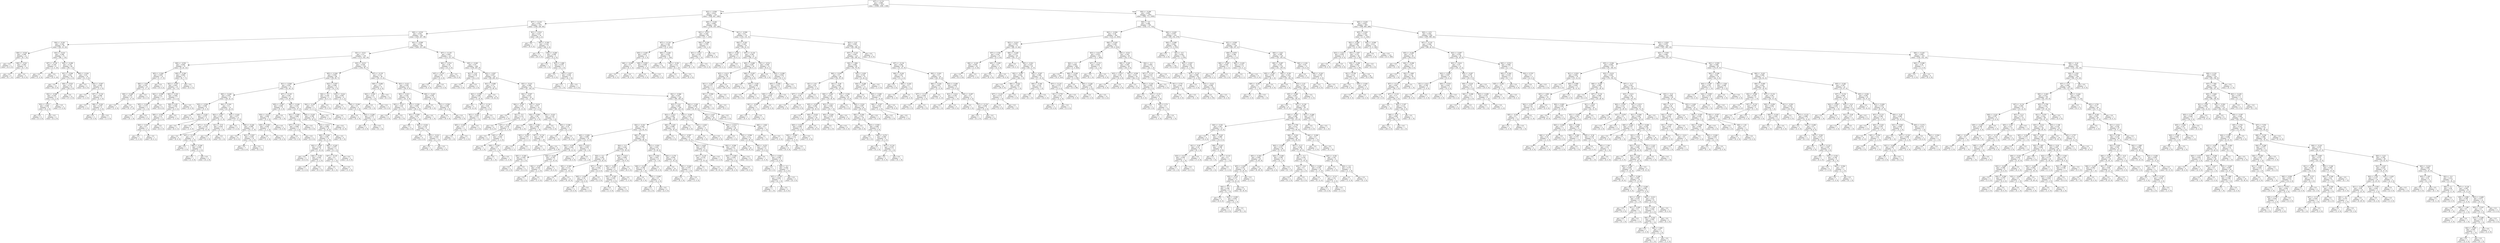 digraph Tree {
node [shape=box] ;
0 [label="X[7] <= -0.133\ngini = 0.666\nsamples = 2237\nvalue = [1096, 1240, 1168]"] ;
1 [label="X[2] <= -0.506\ngini = 0.614\nsamples = 734\nvalue = [506, 467, 168]"] ;
0 -> 1 [labeldistance=2.5, labelangle=45, headlabel="True"] ;
2 [label="X[7] <= -0.134\ngini = 0.551\nsamples = 470\nvalue = [348, 329, 40]"] ;
1 -> 2 ;
3 [label="X[0] <= -0.518\ngini = 0.551\nsamples = 452\nvalue = [320, 327, 38]"] ;
2 -> 3 ;
4 [label="X[4] <= -0.301\ngini = 0.344\nsamples = 84\nvalue = [94, 14, 10]"] ;
3 -> 4 ;
5 [label="X[0] <= -0.524\ngini = 0.498\nsamples = 12\nvalue = [8, 7, 0]"] ;
4 -> 5 ;
6 [label="gini = 0.0\nsamples = 3\nvalue = [4, 0, 0]"] ;
5 -> 6 ;
7 [label="X[0] <= -0.521\ngini = 0.463\nsamples = 9\nvalue = [4, 7, 0]"] ;
5 -> 7 ;
8 [label="gini = 0.0\nsamples = 5\nvalue = [0, 7, 0]"] ;
7 -> 8 ;
9 [label="gini = 0.0\nsamples = 4\nvalue = [4, 0, 0]"] ;
7 -> 9 ;
10 [label="X[3] <= -0.414\ngini = 0.289\nsamples = 72\nvalue = [86, 7, 10]"] ;
4 -> 10 ;
11 [label="X[7] <= -0.134\ngini = 0.165\nsamples = 8\nvalue = [1, 0, 10]"] ;
10 -> 11 ;
12 [label="gini = 0.0\nsamples = 1\nvalue = [1, 0, 0]"] ;
11 -> 12 ;
13 [label="gini = 0.0\nsamples = 7\nvalue = [0, 0, 10]"] ;
11 -> 13 ;
14 [label="X[4] <= -0.298\ngini = 0.141\nsamples = 64\nvalue = [85, 7, 0]"] ;
10 -> 14 ;
15 [label="X[1] <= -0.509\ngini = 0.051\nsamples = 54\nvalue = [74, 2, 0]"] ;
14 -> 15 ;
16 [label="gini = 0.0\nsamples = 33\nvalue = [45, 0, 0]"] ;
15 -> 16 ;
17 [label="X[0] <= -0.523\ngini = 0.121\nsamples = 21\nvalue = [29, 2, 0]"] ;
15 -> 17 ;
18 [label="X[2] <= -0.506\ngini = 0.245\nsamples = 9\nvalue = [12, 2, 0]"] ;
17 -> 18 ;
19 [label="X[3] <= -0.411\ngini = 0.408\nsamples = 6\nvalue = [5, 2, 0]"] ;
18 -> 19 ;
20 [label="gini = 0.0\nsamples = 4\nvalue = [5, 0, 0]"] ;
19 -> 20 ;
21 [label="gini = 0.0\nsamples = 2\nvalue = [0, 2, 0]"] ;
19 -> 21 ;
22 [label="gini = 0.0\nsamples = 3\nvalue = [7, 0, 0]"] ;
18 -> 22 ;
23 [label="gini = 0.0\nsamples = 12\nvalue = [17, 0, 0]"] ;
17 -> 23 ;
24 [label="X[6] <= -0.244\ngini = 0.43\nsamples = 10\nvalue = [11, 5, 0]"] ;
14 -> 24 ;
25 [label="gini = 0.0\nsamples = 4\nvalue = [8, 0, 0]"] ;
24 -> 25 ;
26 [label="X[2] <= -0.507\ngini = 0.469\nsamples = 6\nvalue = [3, 5, 0]"] ;
24 -> 26 ;
27 [label="gini = 0.0\nsamples = 1\nvalue = [1, 0, 0]"] ;
26 -> 27 ;
28 [label="X[7] <= -0.134\ngini = 0.408\nsamples = 5\nvalue = [2, 5, 0]"] ;
26 -> 28 ;
29 [label="gini = 0.0\nsamples = 1\nvalue = [1, 0, 0]"] ;
28 -> 29 ;
30 [label="X[6] <= -0.242\ngini = 0.278\nsamples = 4\nvalue = [1, 5, 0]"] ;
28 -> 30 ;
31 [label="gini = 0.0\nsamples = 3\nvalue = [0, 5, 0]"] ;
30 -> 31 ;
32 [label="gini = 0.0\nsamples = 1\nvalue = [1, 0, 0]"] ;
30 -> 32 ;
33 [label="X[1] <= -0.508\ngini = 0.534\nsamples = 368\nvalue = [226, 313, 28]"] ;
3 -> 33 ;
34 [label="X[1] <= -0.511\ngini = 0.57\nsamples = 155\nvalue = [113, 102, 19]"] ;
33 -> 34 ;
35 [label="X[0] <= -0.503\ngini = 0.604\nsamples = 31\nvalue = [9, 24, 12]"] ;
34 -> 35 ;
36 [label="X[5] <= -0.364\ngini = 0.405\nsamples = 14\nvalue = [1, 17, 5]"] ;
35 -> 36 ;
37 [label="X[6] <= 1.929\ngini = 0.322\nsamples = 13\nvalue = [1, 17, 3]"] ;
36 -> 37 ;
38 [label="X[6] <= -0.246\ngini = 0.105\nsamples = 11\nvalue = [1, 17, 0]"] ;
37 -> 38 ;
39 [label="gini = 0.0\nsamples = 1\nvalue = [1, 0, 0]"] ;
38 -> 39 ;
40 [label="gini = 0.0\nsamples = 10\nvalue = [0, 17, 0]"] ;
38 -> 40 ;
41 [label="gini = 0.0\nsamples = 2\nvalue = [0, 0, 3]"] ;
37 -> 41 ;
42 [label="gini = 0.0\nsamples = 1\nvalue = [0, 0, 2]"] ;
36 -> 42 ;
43 [label="X[5] <= -0.364\ngini = 0.665\nsamples = 17\nvalue = [8, 7, 7]"] ;
35 -> 43 ;
44 [label="X[2] <= -0.507\ngini = 0.643\nsamples = 14\nvalue = [8, 7, 4]"] ;
43 -> 44 ;
45 [label="X[2] <= -0.508\ngini = 0.42\nsamples = 7\nvalue = [3, 7, 0]"] ;
44 -> 45 ;
46 [label="X[5] <= -0.365\ngini = 0.375\nsamples = 3\nvalue = [3, 1, 0]"] ;
45 -> 46 ;
47 [label="gini = 0.0\nsamples = 1\nvalue = [0, 1, 0]"] ;
46 -> 47 ;
48 [label="gini = 0.0\nsamples = 2\nvalue = [3, 0, 0]"] ;
46 -> 48 ;
49 [label="gini = 0.0\nsamples = 4\nvalue = [0, 6, 0]"] ;
45 -> 49 ;
50 [label="X[4] <= -0.301\ngini = 0.494\nsamples = 7\nvalue = [5, 0, 4]"] ;
44 -> 50 ;
51 [label="X[0] <= 0.85\ngini = 0.444\nsamples = 5\nvalue = [2, 0, 4]"] ;
50 -> 51 ;
52 [label="X[0] <= -0.502\ngini = 0.32\nsamples = 4\nvalue = [1, 0, 4]"] ;
51 -> 52 ;
53 [label="X[4] <= -0.301\ngini = 0.5\nsamples = 2\nvalue = [1, 0, 1]"] ;
52 -> 53 ;
54 [label="gini = 0.0\nsamples = 1\nvalue = [1, 0, 0]"] ;
53 -> 54 ;
55 [label="gini = 0.0\nsamples = 1\nvalue = [0, 0, 1]"] ;
53 -> 55 ;
56 [label="gini = 0.0\nsamples = 2\nvalue = [0, 0, 3]"] ;
52 -> 56 ;
57 [label="gini = 0.0\nsamples = 1\nvalue = [1, 0, 0]"] ;
51 -> 57 ;
58 [label="gini = 0.0\nsamples = 2\nvalue = [3, 0, 0]"] ;
50 -> 58 ;
59 [label="gini = 0.0\nsamples = 3\nvalue = [0, 0, 3]"] ;
43 -> 59 ;
60 [label="X[3] <= -0.413\ngini = 0.526\nsamples = 124\nvalue = [104, 78, 7]"] ;
34 -> 60 ;
61 [label="X[5] <= -0.364\ngini = 0.545\nsamples = 86\nvalue = [50, 65, 7]"] ;
60 -> 61 ;
62 [label="X[1] <= -0.509\ngini = 0.507\nsamples = 74\nvalue = [41, 62, 3]"] ;
61 -> 62 ;
63 [label="X[6] <= -0.246\ngini = 0.551\nsamples = 37\nvalue = [26, 22, 3]"] ;
62 -> 63 ;
64 [label="X[2] <= -0.508\ngini = 0.469\nsamples = 6\nvalue = [5, 0, 3]"] ;
63 -> 64 ;
65 [label="gini = 0.0\nsamples = 2\nvalue = [4, 0, 0]"] ;
64 -> 65 ;
66 [label="X[4] <= -0.301\ngini = 0.375\nsamples = 4\nvalue = [1, 0, 3]"] ;
64 -> 66 ;
67 [label="gini = 0.0\nsamples = 3\nvalue = [0, 0, 3]"] ;
66 -> 67 ;
68 [label="gini = 0.0\nsamples = 1\nvalue = [1, 0, 0]"] ;
66 -> 68 ;
69 [label="X[4] <= -0.301\ngini = 0.5\nsamples = 31\nvalue = [21, 22, 0]"] ;
63 -> 69 ;
70 [label="X[2] <= -0.507\ngini = 0.391\nsamples = 10\nvalue = [4, 11, 0]"] ;
69 -> 70 ;
71 [label="X[7] <= -0.134\ngini = 0.278\nsamples = 8\nvalue = [2, 10, 0]"] ;
70 -> 71 ;
72 [label="gini = 0.0\nsamples = 4\nvalue = [0, 8, 0]"] ;
71 -> 72 ;
73 [label="X[7] <= -0.134\ngini = 0.5\nsamples = 4\nvalue = [2, 2, 0]"] ;
71 -> 73 ;
74 [label="gini = 0.0\nsamples = 1\nvalue = [1, 0, 0]"] ;
73 -> 74 ;
75 [label="X[6] <= -0.246\ngini = 0.444\nsamples = 3\nvalue = [1, 2, 0]"] ;
73 -> 75 ;
76 [label="gini = 0.0\nsamples = 1\nvalue = [1, 0, 0]"] ;
75 -> 76 ;
77 [label="gini = 0.0\nsamples = 2\nvalue = [0, 2, 0]"] ;
75 -> 77 ;
78 [label="X[1] <= -0.51\ngini = 0.444\nsamples = 2\nvalue = [2, 1, 0]"] ;
70 -> 78 ;
79 [label="gini = 0.0\nsamples = 1\nvalue = [2, 0, 0]"] ;
78 -> 79 ;
80 [label="gini = 0.0\nsamples = 1\nvalue = [0, 1, 0]"] ;
78 -> 80 ;
81 [label="X[4] <= -0.301\ngini = 0.477\nsamples = 21\nvalue = [17, 11, 0]"] ;
69 -> 81 ;
82 [label="gini = 0.0\nsamples = 5\nvalue = [7, 0, 0]"] ;
81 -> 82 ;
83 [label="X[6] <= -0.246\ngini = 0.499\nsamples = 16\nvalue = [10, 11, 0]"] ;
81 -> 83 ;
84 [label="gini = 0.0\nsamples = 6\nvalue = [0, 8, 0]"] ;
83 -> 84 ;
85 [label="X[2] <= -0.507\ngini = 0.355\nsamples = 10\nvalue = [10, 3, 0]"] ;
83 -> 85 ;
86 [label="gini = 0.0\nsamples = 7\nvalue = [10, 0, 0]"] ;
85 -> 86 ;
87 [label="gini = 0.0\nsamples = 3\nvalue = [0, 3, 0]"] ;
85 -> 87 ;
88 [label="X[7] <= -0.135\ngini = 0.397\nsamples = 37\nvalue = [15, 40, 0]"] ;
62 -> 88 ;
89 [label="X[5] <= -0.365\ngini = 0.469\nsamples = 6\nvalue = [5, 3, 0]"] ;
88 -> 89 ;
90 [label="X[3] <= -0.414\ngini = 0.408\nsamples = 5\nvalue = [5, 2, 0]"] ;
89 -> 90 ;
91 [label="X[5] <= -0.365\ngini = 0.444\nsamples = 3\nvalue = [1, 2, 0]"] ;
90 -> 91 ;
92 [label="gini = 0.0\nsamples = 1\nvalue = [1, 0, 0]"] ;
91 -> 92 ;
93 [label="gini = 0.0\nsamples = 2\nvalue = [0, 2, 0]"] ;
91 -> 93 ;
94 [label="gini = 0.0\nsamples = 2\nvalue = [4, 0, 0]"] ;
90 -> 94 ;
95 [label="gini = 0.0\nsamples = 1\nvalue = [0, 1, 0]"] ;
89 -> 95 ;
96 [label="X[6] <= -0.246\ngini = 0.335\nsamples = 31\nvalue = [10, 37, 0]"] ;
88 -> 96 ;
97 [label="X[1] <= -0.508\ngini = 0.496\nsamples = 7\nvalue = [6, 5, 0]"] ;
96 -> 97 ;
98 [label="X[7] <= -0.134\ngini = 0.408\nsamples = 5\nvalue = [2, 5, 0]"] ;
97 -> 98 ;
99 [label="gini = 0.0\nsamples = 3\nvalue = [0, 5, 0]"] ;
98 -> 99 ;
100 [label="gini = 0.0\nsamples = 2\nvalue = [2, 0, 0]"] ;
98 -> 100 ;
101 [label="gini = 0.0\nsamples = 2\nvalue = [4, 0, 0]"] ;
97 -> 101 ;
102 [label="X[6] <= -0.245\ngini = 0.198\nsamples = 24\nvalue = [4, 32, 0]"] ;
96 -> 102 ;
103 [label="X[3] <= -0.413\ngini = 0.298\nsamples = 16\nvalue = [4, 18, 0]"] ;
102 -> 103 ;
104 [label="X[6] <= -0.246\ngini = 0.391\nsamples = 12\nvalue = [4, 11, 0]"] ;
103 -> 104 ;
105 [label="X[2] <= -0.507\ngini = 0.165\nsamples = 8\nvalue = [1, 10, 0]"] ;
104 -> 105 ;
106 [label="gini = 0.0\nsamples = 5\nvalue = [0, 8, 0]"] ;
105 -> 106 ;
107 [label="X[4] <= -0.301\ngini = 0.444\nsamples = 3\nvalue = [1, 2, 0]"] ;
105 -> 107 ;
108 [label="gini = 0.0\nsamples = 1\nvalue = [1, 0, 0]"] ;
107 -> 108 ;
109 [label="gini = 0.0\nsamples = 2\nvalue = [0, 2, 0]"] ;
107 -> 109 ;
110 [label="X[6] <= -0.245\ngini = 0.375\nsamples = 4\nvalue = [3, 1, 0]"] ;
104 -> 110 ;
111 [label="X[7] <= -0.135\ngini = 0.5\nsamples = 2\nvalue = [1, 1, 0]"] ;
110 -> 111 ;
112 [label="gini = 0.0\nsamples = 1\nvalue = [0, 1, 0]"] ;
111 -> 112 ;
113 [label="gini = 0.0\nsamples = 1\nvalue = [1, 0, 0]"] ;
111 -> 113 ;
114 [label="gini = 0.0\nsamples = 2\nvalue = [2, 0, 0]"] ;
110 -> 114 ;
115 [label="gini = 0.0\nsamples = 4\nvalue = [0, 7, 0]"] ;
103 -> 115 ;
116 [label="gini = 0.0\nsamples = 8\nvalue = [0, 14, 0]"] ;
102 -> 116 ;
117 [label="X[2] <= -0.507\ngini = 0.586\nsamples = 12\nvalue = [9, 3, 4]"] ;
61 -> 117 ;
118 [label="X[4] <= -0.3\ngini = 0.245\nsamples = 4\nvalue = [6, 0, 1]"] ;
117 -> 118 ;
119 [label="X[4] <= -0.301\ngini = 0.5\nsamples = 2\nvalue = [1, 0, 1]"] ;
118 -> 119 ;
120 [label="gini = 0.0\nsamples = 1\nvalue = [1, 0, 0]"] ;
119 -> 120 ;
121 [label="gini = 0.0\nsamples = 1\nvalue = [0, 0, 1]"] ;
119 -> 121 ;
122 [label="gini = 0.0\nsamples = 2\nvalue = [5, 0, 0]"] ;
118 -> 122 ;
123 [label="X[3] <= -0.414\ngini = 0.667\nsamples = 8\nvalue = [3, 3, 3]"] ;
117 -> 123 ;
124 [label="gini = 0.0\nsamples = 3\nvalue = [0, 0, 3]"] ;
123 -> 124 ;
125 [label="X[6] <= -0.246\ngini = 0.5\nsamples = 5\nvalue = [3, 3, 0]"] ;
123 -> 125 ;
126 [label="gini = 0.0\nsamples = 2\nvalue = [0, 2, 0]"] ;
125 -> 126 ;
127 [label="X[4] <= -0.299\ngini = 0.375\nsamples = 3\nvalue = [3, 1, 0]"] ;
125 -> 127 ;
128 [label="gini = 0.0\nsamples = 2\nvalue = [3, 0, 0]"] ;
127 -> 128 ;
129 [label="gini = 0.0\nsamples = 1\nvalue = [0, 1, 0]"] ;
127 -> 129 ;
130 [label="X[7] <= -0.135\ngini = 0.313\nsamples = 38\nvalue = [54, 13, 0]"] ;
60 -> 130 ;
131 [label="X[0] <= -0.484\ngini = 0.5\nsamples = 6\nvalue = [4, 4, 0]"] ;
130 -> 131 ;
132 [label="X[4] <= -0.301\ngini = 0.32\nsamples = 4\nvalue = [4, 1, 0]"] ;
131 -> 132 ;
133 [label="gini = 0.0\nsamples = 1\nvalue = [0, 1, 0]"] ;
132 -> 133 ;
134 [label="gini = 0.0\nsamples = 3\nvalue = [4, 0, 0]"] ;
132 -> 134 ;
135 [label="gini = 0.0\nsamples = 2\nvalue = [0, 3, 0]"] ;
131 -> 135 ;
136 [label="X[3] <= -0.411\ngini = 0.259\nsamples = 32\nvalue = [50, 9, 0]"] ;
130 -> 136 ;
137 [label="X[3] <= -0.413\ngini = 0.162\nsamples = 22\nvalue = [41, 4, 0]"] ;
136 -> 137 ;
138 [label="X[3] <= -0.413\ngini = 0.48\nsamples = 4\nvalue = [3, 2, 0]"] ;
137 -> 138 ;
139 [label="gini = 0.0\nsamples = 2\nvalue = [3, 0, 0]"] ;
138 -> 139 ;
140 [label="gini = 0.0\nsamples = 2\nvalue = [0, 2, 0]"] ;
138 -> 140 ;
141 [label="X[5] <= -0.362\ngini = 0.095\nsamples = 18\nvalue = [38, 2, 0]"] ;
137 -> 141 ;
142 [label="X[1] <= -0.509\ngini = 0.05\nsamples = 17\nvalue = [38, 1, 0]"] ;
141 -> 142 ;
143 [label="gini = 0.0\nsamples = 11\nvalue = [24, 0, 0]"] ;
142 -> 143 ;
144 [label="X[6] <= -0.244\ngini = 0.124\nsamples = 6\nvalue = [14, 1, 0]"] ;
142 -> 144 ;
145 [label="gini = 0.0\nsamples = 4\nvalue = [12, 0, 0]"] ;
144 -> 145 ;
146 [label="X[3] <= -0.412\ngini = 0.444\nsamples = 2\nvalue = [2, 1, 0]"] ;
144 -> 146 ;
147 [label="gini = 0.0\nsamples = 1\nvalue = [0, 1, 0]"] ;
146 -> 147 ;
148 [label="gini = 0.0\nsamples = 1\nvalue = [2, 0, 0]"] ;
146 -> 148 ;
149 [label="gini = 0.0\nsamples = 1\nvalue = [0, 1, 0]"] ;
141 -> 149 ;
150 [label="X[6] <= -0.245\ngini = 0.459\nsamples = 10\nvalue = [9, 5, 0]"] ;
136 -> 150 ;
151 [label="gini = 0.0\nsamples = 1\nvalue = [0, 3, 0]"] ;
150 -> 151 ;
152 [label="X[1] <= -0.509\ngini = 0.298\nsamples = 9\nvalue = [9, 2, 0]"] ;
150 -> 152 ;
153 [label="gini = 0.0\nsamples = 7\nvalue = [9, 0, 0]"] ;
152 -> 153 ;
154 [label="gini = 0.0\nsamples = 2\nvalue = [0, 2, 0]"] ;
152 -> 154 ;
155 [label="X[7] <= -0.135\ngini = 0.483\nsamples = 213\nvalue = [113, 211, 9]"] ;
33 -> 155 ;
156 [label="X[0] <= -0.512\ngini = 0.36\nsamples = 9\nvalue = [13, 4, 0]"] ;
155 -> 156 ;
157 [label="X[7] <= -0.135\ngini = 0.49\nsamples = 3\nvalue = [3, 4, 0]"] ;
156 -> 157 ;
158 [label="gini = 0.0\nsamples = 2\nvalue = [0, 4, 0]"] ;
157 -> 158 ;
159 [label="gini = 0.0\nsamples = 1\nvalue = [3, 0, 0]"] ;
157 -> 159 ;
160 [label="gini = 0.0\nsamples = 6\nvalue = [10, 0, 0]"] ;
156 -> 160 ;
161 [label="X[5] <= -0.365\ngini = 0.47\nsamples = 204\nvalue = [100, 207, 9]"] ;
155 -> 161 ;
162 [label="X[1] <= 2.01\ngini = 0.278\nsamples = 7\nvalue = [10, 2, 0]"] ;
161 -> 162 ;
163 [label="gini = 0.0\nsamples = 5\nvalue = [10, 0, 0]"] ;
162 -> 163 ;
164 [label="gini = 0.0\nsamples = 2\nvalue = [0, 2, 0]"] ;
162 -> 164 ;
165 [label="X[2] <= -0.507\ngini = 0.457\nsamples = 197\nvalue = [90, 205, 9]"] ;
161 -> 165 ;
166 [label="X[1] <= -0.488\ngini = 0.13\nsamples = 25\nvalue = [3, 40, 0]"] ;
165 -> 166 ;
167 [label="X[2] <= -0.508\ngini = 0.266\nsamples = 11\nvalue = [3, 16, 0]"] ;
166 -> 167 ;
168 [label="gini = 0.0\nsamples = 5\nvalue = [0, 12, 0]"] ;
167 -> 168 ;
169 [label="X[7] <= -0.134\ngini = 0.49\nsamples = 6\nvalue = [3, 4, 0]"] ;
167 -> 169 ;
170 [label="X[1] <= -0.501\ngini = 0.375\nsamples = 4\nvalue = [3, 1, 0]"] ;
169 -> 170 ;
171 [label="X[5] <= -0.365\ngini = 0.5\nsamples = 2\nvalue = [1, 1, 0]"] ;
170 -> 171 ;
172 [label="gini = 0.0\nsamples = 1\nvalue = [0, 1, 0]"] ;
171 -> 172 ;
173 [label="gini = 0.0\nsamples = 1\nvalue = [1, 0, 0]"] ;
171 -> 173 ;
174 [label="gini = 0.0\nsamples = 2\nvalue = [2, 0, 0]"] ;
170 -> 174 ;
175 [label="gini = 0.0\nsamples = 2\nvalue = [0, 3, 0]"] ;
169 -> 175 ;
176 [label="gini = 0.0\nsamples = 14\nvalue = [0, 24, 0]"] ;
166 -> 176 ;
177 [label="X[3] <= -0.414\ngini = 0.488\nsamples = 172\nvalue = [87, 165, 9]"] ;
165 -> 177 ;
178 [label="X[2] <= -0.507\ngini = 0.633\nsamples = 32\nvalue = [21, 17, 9]"] ;
177 -> 178 ;
179 [label="X[4] <= -0.301\ngini = 0.36\nsamples = 13\nvalue = [4, 13, 0]"] ;
178 -> 179 ;
180 [label="gini = 0.0\nsamples = 2\nvalue = [3, 0, 0]"] ;
179 -> 180 ;
181 [label="X[1] <= -0.5\ngini = 0.133\nsamples = 11\nvalue = [1, 13, 0]"] ;
179 -> 181 ;
182 [label="gini = 0.0\nsamples = 6\nvalue = [0, 8, 0]"] ;
181 -> 182 ;
183 [label="X[7] <= -0.134\ngini = 0.278\nsamples = 5\nvalue = [1, 5, 0]"] ;
181 -> 183 ;
184 [label="gini = 0.0\nsamples = 2\nvalue = [0, 3, 0]"] ;
183 -> 184 ;
185 [label="X[3] <= -0.414\ngini = 0.444\nsamples = 3\nvalue = [1, 2, 0]"] ;
183 -> 185 ;
186 [label="gini = 0.0\nsamples = 1\nvalue = [0, 1, 0]"] ;
185 -> 186 ;
187 [label="X[6] <= -0.244\ngini = 0.5\nsamples = 2\nvalue = [1, 1, 0]"] ;
185 -> 187 ;
188 [label="gini = 0.0\nsamples = 1\nvalue = [0, 1, 0]"] ;
187 -> 188 ;
189 [label="gini = 0.0\nsamples = 1\nvalue = [1, 0, 0]"] ;
187 -> 189 ;
190 [label="X[3] <= -0.414\ngini = 0.571\nsamples = 19\nvalue = [17, 4, 9]"] ;
178 -> 190 ;
191 [label="X[2] <= -0.506\ngini = 0.56\nsamples = 10\nvalue = [3, 3, 9]"] ;
190 -> 191 ;
192 [label="gini = 0.0\nsamples = 1\nvalue = [0, 2, 0]"] ;
191 -> 192 ;
193 [label="X[5] <= -0.364\ngini = 0.462\nsamples = 9\nvalue = [3, 1, 9]"] ;
191 -> 193 ;
194 [label="X[3] <= -0.414\ngini = 0.375\nsamples = 2\nvalue = [3, 0, 1]"] ;
193 -> 194 ;
195 [label="gini = 0.0\nsamples = 1\nvalue = [0, 0, 1]"] ;
194 -> 195 ;
196 [label="gini = 0.0\nsamples = 1\nvalue = [3, 0, 0]"] ;
194 -> 196 ;
197 [label="X[7] <= -0.134\ngini = 0.198\nsamples = 7\nvalue = [0, 1, 8]"] ;
193 -> 197 ;
198 [label="gini = 0.0\nsamples = 1\nvalue = [0, 1, 0]"] ;
197 -> 198 ;
199 [label="gini = 0.0\nsamples = 6\nvalue = [0, 0, 8]"] ;
197 -> 199 ;
200 [label="X[0] <= -0.423\ngini = 0.124\nsamples = 9\nvalue = [14, 1, 0]"] ;
190 -> 200 ;
201 [label="gini = 0.0\nsamples = 6\nvalue = [10, 0, 0]"] ;
200 -> 201 ;
202 [label="X[0] <= -0.386\ngini = 0.32\nsamples = 3\nvalue = [4, 1, 0]"] ;
200 -> 202 ;
203 [label="gini = 0.0\nsamples = 1\nvalue = [0, 1, 0]"] ;
202 -> 203 ;
204 [label="gini = 0.0\nsamples = 2\nvalue = [4, 0, 0]"] ;
202 -> 204 ;
205 [label="X[2] <= -0.506\ngini = 0.427\nsamples = 140\nvalue = [66, 148, 0]"] ;
177 -> 205 ;
206 [label="X[3] <= -0.41\ngini = 0.465\nsamples = 109\nvalue = [60, 103, 0]"] ;
205 -> 206 ;
207 [label="X[3] <= -0.412\ngini = 0.438\nsamples = 99\nvalue = [48, 100, 0]"] ;
206 -> 207 ;
208 [label="X[4] <= -0.301\ngini = 0.404\nsamples = 77\nvalue = [32, 82, 0]"] ;
207 -> 208 ;
209 [label="X[0] <= -0.484\ngini = 0.499\nsamples = 16\nvalue = [12, 13, 0]"] ;
208 -> 209 ;
210 [label="X[0] <= -0.507\ngini = 0.444\nsamples = 11\nvalue = [6, 12, 0]"] ;
209 -> 210 ;
211 [label="X[5] <= -0.365\ngini = 0.408\nsamples = 6\nvalue = [5, 2, 0]"] ;
210 -> 211 ;
212 [label="gini = 0.0\nsamples = 2\nvalue = [0, 2, 0]"] ;
211 -> 212 ;
213 [label="gini = 0.0\nsamples = 4\nvalue = [5, 0, 0]"] ;
211 -> 213 ;
214 [label="X[6] <= -0.245\ngini = 0.165\nsamples = 5\nvalue = [1, 10, 0]"] ;
210 -> 214 ;
215 [label="X[2] <= -0.507\ngini = 0.444\nsamples = 2\nvalue = [1, 2, 0]"] ;
214 -> 215 ;
216 [label="gini = 0.0\nsamples = 1\nvalue = [0, 2, 0]"] ;
215 -> 216 ;
217 [label="gini = 0.0\nsamples = 1\nvalue = [1, 0, 0]"] ;
215 -> 217 ;
218 [label="gini = 0.0\nsamples = 3\nvalue = [0, 8, 0]"] ;
214 -> 218 ;
219 [label="X[3] <= -0.412\ngini = 0.245\nsamples = 5\nvalue = [6, 1, 0]"] ;
209 -> 219 ;
220 [label="gini = 0.0\nsamples = 4\nvalue = [6, 0, 0]"] ;
219 -> 220 ;
221 [label="gini = 0.0\nsamples = 1\nvalue = [0, 1, 0]"] ;
219 -> 221 ;
222 [label="X[0] <= -0.481\ngini = 0.348\nsamples = 61\nvalue = [20, 69, 0]"] ;
208 -> 222 ;
223 [label="X[4] <= -0.3\ngini = 0.444\nsamples = 30\nvalue = [15, 30, 0]"] ;
222 -> 223 ;
224 [label="X[4] <= -0.3\ngini = 0.285\nsamples = 20\nvalue = [5, 24, 0]"] ;
223 -> 224 ;
225 [label="X[5] <= -0.365\ngini = 0.111\nsamples = 13\nvalue = [1, 16, 0]"] ;
224 -> 225 ;
226 [label="gini = 0.0\nsamples = 1\nvalue = [1, 0, 0]"] ;
225 -> 226 ;
227 [label="gini = 0.0\nsamples = 12\nvalue = [0, 16, 0]"] ;
225 -> 227 ;
228 [label="X[7] <= -0.134\ngini = 0.444\nsamples = 7\nvalue = [4, 8, 0]"] ;
224 -> 228 ;
229 [label="X[0] <= -0.483\ngini = 0.32\nsamples = 5\nvalue = [2, 8, 0]"] ;
228 -> 229 ;
230 [label="gini = 0.0\nsamples = 4\nvalue = [0, 8, 0]"] ;
229 -> 230 ;
231 [label="gini = 0.0\nsamples = 1\nvalue = [2, 0, 0]"] ;
229 -> 231 ;
232 [label="gini = 0.0\nsamples = 2\nvalue = [2, 0, 0]"] ;
228 -> 232 ;
233 [label="X[3] <= -0.413\ngini = 0.469\nsamples = 10\nvalue = [10, 6, 0]"] ;
223 -> 233 ;
234 [label="X[0] <= -0.493\ngini = 0.375\nsamples = 6\nvalue = [2, 6, 0]"] ;
233 -> 234 ;
235 [label="X[5] <= -0.365\ngini = 0.245\nsamples = 5\nvalue = [1, 6, 0]"] ;
234 -> 235 ;
236 [label="gini = 0.0\nsamples = 1\nvalue = [1, 0, 0]"] ;
235 -> 236 ;
237 [label="gini = 0.0\nsamples = 4\nvalue = [0, 6, 0]"] ;
235 -> 237 ;
238 [label="gini = 0.0\nsamples = 1\nvalue = [1, 0, 0]"] ;
234 -> 238 ;
239 [label="gini = 0.0\nsamples = 4\nvalue = [8, 0, 0]"] ;
233 -> 239 ;
240 [label="X[1] <= -0.501\ngini = 0.201\nsamples = 31\nvalue = [5, 39, 0]"] ;
222 -> 240 ;
241 [label="X[1] <= -0.501\ngini = 0.463\nsamples = 9\nvalue = [4, 7, 0]"] ;
240 -> 241 ;
242 [label="X[6] <= -0.245\ngini = 0.346\nsamples = 8\nvalue = [2, 7, 0]"] ;
241 -> 242 ;
243 [label="gini = 0.0\nsamples = 4\nvalue = [0, 5, 0]"] ;
242 -> 243 ;
244 [label="X[0] <= -0.406\ngini = 0.5\nsamples = 4\nvalue = [2, 2, 0]"] ;
242 -> 244 ;
245 [label="gini = 0.0\nsamples = 2\nvalue = [0, 2, 0]"] ;
244 -> 245 ;
246 [label="gini = 0.0\nsamples = 2\nvalue = [2, 0, 0]"] ;
244 -> 246 ;
247 [label="gini = 0.0\nsamples = 1\nvalue = [2, 0, 0]"] ;
241 -> 247 ;
248 [label="X[0] <= 2.179\ngini = 0.059\nsamples = 22\nvalue = [1, 32, 0]"] ;
240 -> 248 ;
249 [label="gini = 0.0\nsamples = 19\nvalue = [0, 29, 0]"] ;
248 -> 249 ;
250 [label="X[6] <= -0.244\ngini = 0.375\nsamples = 3\nvalue = [1, 3, 0]"] ;
248 -> 250 ;
251 [label="gini = 0.0\nsamples = 2\nvalue = [0, 3, 0]"] ;
250 -> 251 ;
252 [label="gini = 0.0\nsamples = 1\nvalue = [1, 0, 0]"] ;
250 -> 252 ;
253 [label="X[6] <= -0.245\ngini = 0.498\nsamples = 22\nvalue = [16, 18, 0]"] ;
207 -> 253 ;
254 [label="gini = 0.0\nsamples = 5\nvalue = [0, 6, 0]"] ;
253 -> 254 ;
255 [label="X[2] <= -0.507\ngini = 0.49\nsamples = 17\nvalue = [16, 12, 0]"] ;
253 -> 255 ;
256 [label="X[0] <= 0.925\ngini = 0.355\nsamples = 8\nvalue = [3, 10, 0]"] ;
255 -> 256 ;
257 [label="X[7] <= -0.135\ngini = 0.278\nsamples = 7\nvalue = [2, 10, 0]"] ;
256 -> 257 ;
258 [label="gini = 0.0\nsamples = 1\nvalue = [2, 0, 0]"] ;
257 -> 258 ;
259 [label="gini = 0.0\nsamples = 6\nvalue = [0, 10, 0]"] ;
257 -> 259 ;
260 [label="gini = 0.0\nsamples = 1\nvalue = [1, 0, 0]"] ;
256 -> 260 ;
261 [label="X[2] <= -0.506\ngini = 0.231\nsamples = 9\nvalue = [13, 2, 0]"] ;
255 -> 261 ;
262 [label="X[4] <= -0.299\ngini = 0.444\nsamples = 3\nvalue = [4, 2, 0]"] ;
261 -> 262 ;
263 [label="gini = 0.0\nsamples = 2\nvalue = [0, 2, 0]"] ;
262 -> 263 ;
264 [label="gini = 0.0\nsamples = 1\nvalue = [4, 0, 0]"] ;
262 -> 264 ;
265 [label="gini = 0.0\nsamples = 6\nvalue = [9, 0, 0]"] ;
261 -> 265 ;
266 [label="X[3] <= -0.406\ngini = 0.32\nsamples = 10\nvalue = [12, 3, 0]"] ;
206 -> 266 ;
267 [label="gini = 0.0\nsamples = 5\nvalue = [9, 0, 0]"] ;
266 -> 267 ;
268 [label="X[3] <= 2.429\ngini = 0.5\nsamples = 5\nvalue = [3, 3, 0]"] ;
266 -> 268 ;
269 [label="gini = 0.0\nsamples = 3\nvalue = [0, 3, 0]"] ;
268 -> 269 ;
270 [label="gini = 0.0\nsamples = 2\nvalue = [3, 0, 0]"] ;
268 -> 270 ;
271 [label="X[4] <= 3.349\ngini = 0.208\nsamples = 31\nvalue = [6, 45, 0]"] ;
205 -> 271 ;
272 [label="X[3] <= 2.427\ngini = 0.18\nsamples = 30\nvalue = [5, 45, 0]"] ;
271 -> 272 ;
273 [label="X[0] <= -0.514\ngini = 0.153\nsamples = 28\nvalue = [4, 44, 0]"] ;
272 -> 273 ;
274 [label="gini = 0.0\nsamples = 1\nvalue = [1, 0, 0]"] ;
273 -> 274 ;
275 [label="X[2] <= -0.506\ngini = 0.12\nsamples = 27\nvalue = [3, 44, 0]"] ;
273 -> 275 ;
276 [label="gini = 0.0\nsamples = 18\nvalue = [0, 35, 0]"] ;
275 -> 276 ;
277 [label="X[0] <= -0.472\ngini = 0.375\nsamples = 9\nvalue = [3, 9, 0]"] ;
275 -> 277 ;
278 [label="gini = 0.0\nsamples = 1\nvalue = [1, 0, 0]"] ;
277 -> 278 ;
279 [label="X[1] <= -0.504\ngini = 0.298\nsamples = 8\nvalue = [2, 9, 0]"] ;
277 -> 279 ;
280 [label="gini = 0.0\nsamples = 3\nvalue = [0, 5, 0]"] ;
279 -> 280 ;
281 [label="X[4] <= -0.3\ngini = 0.444\nsamples = 5\nvalue = [2, 4, 0]"] ;
279 -> 281 ;
282 [label="X[7] <= -0.134\ngini = 0.444\nsamples = 3\nvalue = [2, 1, 0]"] ;
281 -> 282 ;
283 [label="gini = 0.0\nsamples = 1\nvalue = [0, 1, 0]"] ;
282 -> 283 ;
284 [label="gini = 0.0\nsamples = 2\nvalue = [2, 0, 0]"] ;
282 -> 284 ;
285 [label="gini = 0.0\nsamples = 2\nvalue = [0, 3, 0]"] ;
281 -> 285 ;
286 [label="X[6] <= 1.926\ngini = 0.5\nsamples = 2\nvalue = [1, 1, 0]"] ;
272 -> 286 ;
287 [label="gini = 0.0\nsamples = 1\nvalue = [0, 1, 0]"] ;
286 -> 287 ;
288 [label="gini = 0.0\nsamples = 1\nvalue = [1, 0, 0]"] ;
286 -> 288 ;
289 [label="gini = 0.0\nsamples = 1\nvalue = [1, 0, 0]"] ;
271 -> 289 ;
290 [label="X[1] <= -0.512\ngini = 0.227\nsamples = 18\nvalue = [28, 2, 2]"] ;
2 -> 290 ;
291 [label="gini = 0.0\nsamples = 1\nvalue = [0, 0, 2]"] ;
290 -> 291 ;
292 [label="X[5] <= -0.362\ngini = 0.124\nsamples = 17\nvalue = [28, 2, 0]"] ;
290 -> 292 ;
293 [label="gini = 0.0\nsamples = 13\nvalue = [23, 0, 0]"] ;
292 -> 293 ;
294 [label="X[4] <= -0.299\ngini = 0.408\nsamples = 4\nvalue = [5, 2, 0]"] ;
292 -> 294 ;
295 [label="gini = 0.0\nsamples = 1\nvalue = [0, 1, 0]"] ;
294 -> 295 ;
296 [label="X[3] <= 1.008\ngini = 0.278\nsamples = 3\nvalue = [5, 1, 0]"] ;
294 -> 296 ;
297 [label="gini = 0.0\nsamples = 1\nvalue = [3, 0, 0]"] ;
296 -> 297 ;
298 [label="X[3] <= 2.427\ngini = 0.444\nsamples = 2\nvalue = [2, 1, 0]"] ;
296 -> 298 ;
299 [label="gini = 0.0\nsamples = 1\nvalue = [0, 1, 0]"] ;
298 -> 299 ;
300 [label="gini = 0.0\nsamples = 1\nvalue = [2, 0, 0]"] ;
298 -> 300 ;
301 [label="X[6] <= -0.246\ngini = 0.664\nsamples = 264\nvalue = [158, 138, 128]"] ;
1 -> 301 ;
302 [label="X[3] <= -0.413\ngini = 0.264\nsamples = 94\nvalue = [15, 7, 125]"] ;
301 -> 302 ;
303 [label="X[7] <= -0.134\ngini = 0.128\nsamples = 87\nvalue = [5, 4, 125]"] ;
302 -> 303 ;
304 [label="X[5] <= -0.365\ngini = 0.651\nsamples = 9\nvalue = [5, 3, 5]"] ;
303 -> 304 ;
305 [label="X[6] <= -0.246\ngini = 0.5\nsamples = 5\nvalue = [0, 3, 3]"] ;
304 -> 305 ;
306 [label="gini = 0.0\nsamples = 3\nvalue = [0, 0, 3]"] ;
305 -> 306 ;
307 [label="gini = 0.0\nsamples = 2\nvalue = [0, 3, 0]"] ;
305 -> 307 ;
308 [label="X[0] <= 0.839\ngini = 0.408\nsamples = 4\nvalue = [5, 0, 2]"] ;
304 -> 308 ;
309 [label="gini = 0.0\nsamples = 3\nvalue = [5, 0, 0]"] ;
308 -> 309 ;
310 [label="gini = 0.0\nsamples = 1\nvalue = [0, 0, 2]"] ;
308 -> 310 ;
311 [label="X[6] <= -0.246\ngini = 0.016\nsamples = 78\nvalue = [0, 1, 120]"] ;
303 -> 311 ;
312 [label="gini = 0.0\nsamples = 75\nvalue = [0, 0, 116]"] ;
311 -> 312 ;
313 [label="X[4] <= -0.301\ngini = 0.32\nsamples = 3\nvalue = [0, 1, 4]"] ;
311 -> 313 ;
314 [label="gini = 0.0\nsamples = 1\nvalue = [0, 1, 0]"] ;
313 -> 314 ;
315 [label="gini = 0.0\nsamples = 2\nvalue = [0, 0, 4]"] ;
313 -> 315 ;
316 [label="X[4] <= -0.299\ngini = 0.355\nsamples = 7\nvalue = [10, 3, 0]"] ;
302 -> 316 ;
317 [label="X[1] <= -0.511\ngini = 0.165\nsamples = 6\nvalue = [10, 1, 0]"] ;
316 -> 317 ;
318 [label="gini = 0.0\nsamples = 1\nvalue = [0, 1, 0]"] ;
317 -> 318 ;
319 [label="gini = 0.0\nsamples = 5\nvalue = [10, 0, 0]"] ;
317 -> 319 ;
320 [label="gini = 0.0\nsamples = 1\nvalue = [0, 2, 0]"] ;
316 -> 320 ;
321 [label="X[1] <= -0.508\ngini = 0.51\nsamples = 170\nvalue = [143, 131, 3]"] ;
301 -> 321 ;
322 [label="X[4] <= -0.301\ngini = 0.447\nsamples = 55\nvalue = [58, 23, 3]"] ;
321 -> 322 ;
323 [label="X[4] <= -0.301\ngini = 0.245\nsamples = 4\nvalue = [0, 6, 1]"] ;
322 -> 323 ;
324 [label="gini = 0.0\nsamples = 1\nvalue = [0, 0, 1]"] ;
323 -> 324 ;
325 [label="gini = 0.0\nsamples = 3\nvalue = [0, 6, 0]"] ;
323 -> 325 ;
326 [label="X[7] <= -0.134\ngini = 0.383\nsamples = 51\nvalue = [58, 17, 2]"] ;
322 -> 326 ;
327 [label="X[0] <= -0.499\ngini = 0.287\nsamples = 39\nvalue = [49, 9, 1]"] ;
326 -> 327 ;
328 [label="X[3] <= -0.413\ngini = 0.168\nsamples = 29\nvalue = [40, 3, 1]"] ;
327 -> 328 ;
329 [label="X[1] <= -0.509\ngini = 0.375\nsamples = 3\nvalue = [0, 3, 1]"] ;
328 -> 329 ;
330 [label="X[1] <= -0.509\ngini = 0.5\nsamples = 2\nvalue = [0, 1, 1]"] ;
329 -> 330 ;
331 [label="gini = 0.0\nsamples = 1\nvalue = [0, 1, 0]"] ;
330 -> 331 ;
332 [label="gini = 0.0\nsamples = 1\nvalue = [0, 0, 1]"] ;
330 -> 332 ;
333 [label="gini = 0.0\nsamples = 1\nvalue = [0, 2, 0]"] ;
329 -> 333 ;
334 [label="gini = 0.0\nsamples = 26\nvalue = [40, 0, 0]"] ;
328 -> 334 ;
335 [label="X[6] <= -0.245\ngini = 0.48\nsamples = 10\nvalue = [9, 6, 0]"] ;
327 -> 335 ;
336 [label="gini = 0.0\nsamples = 3\nvalue = [0, 4, 0]"] ;
335 -> 336 ;
337 [label="X[5] <= -0.361\ngini = 0.298\nsamples = 7\nvalue = [9, 2, 0]"] ;
335 -> 337 ;
338 [label="gini = 0.0\nsamples = 6\nvalue = [9, 0, 0]"] ;
337 -> 338 ;
339 [label="gini = 0.0\nsamples = 1\nvalue = [0, 2, 0]"] ;
337 -> 339 ;
340 [label="X[1] <= -0.512\ngini = 0.549\nsamples = 12\nvalue = [9, 8, 1]"] ;
326 -> 340 ;
341 [label="gini = 0.0\nsamples = 1\nvalue = [0, 3, 0]"] ;
340 -> 341 ;
342 [label="X[4] <= -0.298\ngini = 0.524\nsamples = 11\nvalue = [9, 5, 1]"] ;
340 -> 342 ;
343 [label="X[5] <= -0.364\ngini = 0.314\nsamples = 8\nvalue = [9, 1, 1]"] ;
342 -> 343 ;
344 [label="X[0] <= -0.421\ngini = 0.625\nsamples = 3\nvalue = [2, 1, 1]"] ;
343 -> 344 ;
345 [label="X[1] <= -0.509\ngini = 0.5\nsamples = 2\nvalue = [0, 1, 1]"] ;
344 -> 345 ;
346 [label="gini = 0.0\nsamples = 1\nvalue = [0, 0, 1]"] ;
345 -> 346 ;
347 [label="gini = 0.0\nsamples = 1\nvalue = [0, 1, 0]"] ;
345 -> 347 ;
348 [label="gini = 0.0\nsamples = 1\nvalue = [2, 0, 0]"] ;
344 -> 348 ;
349 [label="gini = 0.0\nsamples = 5\nvalue = [7, 0, 0]"] ;
343 -> 349 ;
350 [label="gini = 0.0\nsamples = 3\nvalue = [0, 4, 0]"] ;
342 -> 350 ;
351 [label="X[3] <= 2.43\ngini = 0.493\nsamples = 115\nvalue = [85, 108, 0]"] ;
321 -> 351 ;
352 [label="X[7] <= -0.134\ngini = 0.497\nsamples = 110\nvalue = [85, 100, 0]"] ;
351 -> 352 ;
353 [label="X[2] <= 1.984\ngini = 0.482\nsamples = 82\nvalue = [54, 79, 0]"] ;
352 -> 353 ;
354 [label="X[6] <= -0.245\ngini = 0.5\nsamples = 68\nvalue = [52, 55, 0]"] ;
353 -> 354 ;
355 [label="X[1] <= 2.01\ngini = 0.26\nsamples = 9\nvalue = [11, 2, 0]"] ;
354 -> 355 ;
356 [label="X[7] <= -0.134\ngini = 0.48\nsamples = 4\nvalue = [3, 2, 0]"] ;
355 -> 356 ;
357 [label="gini = 0.0\nsamples = 2\nvalue = [0, 2, 0]"] ;
356 -> 357 ;
358 [label="gini = 0.0\nsamples = 2\nvalue = [3, 0, 0]"] ;
356 -> 358 ;
359 [label="gini = 0.0\nsamples = 5\nvalue = [8, 0, 0]"] ;
355 -> 359 ;
360 [label="X[1] <= -0.49\ngini = 0.492\nsamples = 59\nvalue = [41, 53, 0]"] ;
354 -> 360 ;
361 [label="X[6] <= -0.243\ngini = 0.413\nsamples = 34\nvalue = [16, 39, 0]"] ;
360 -> 361 ;
362 [label="X[5] <= -0.364\ngini = 0.266\nsamples = 23\nvalue = [6, 32, 0]"] ;
361 -> 362 ;
363 [label="gini = 0.0\nsamples = 3\nvalue = [4, 0, 0]"] ;
362 -> 363 ;
364 [label="X[0] <= -0.422\ngini = 0.111\nsamples = 20\nvalue = [2, 32, 0]"] ;
362 -> 364 ;
365 [label="X[0] <= -0.433\ngini = 0.298\nsamples = 8\nvalue = [2, 9, 0]"] ;
364 -> 365 ;
366 [label="X[2] <= -0.499\ngini = 0.18\nsamples = 7\nvalue = [1, 9, 0]"] ;
365 -> 366 ;
367 [label="gini = 0.0\nsamples = 6\nvalue = [0, 9, 0]"] ;
366 -> 367 ;
368 [label="gini = 0.0\nsamples = 1\nvalue = [1, 0, 0]"] ;
366 -> 368 ;
369 [label="gini = 0.0\nsamples = 1\nvalue = [1, 0, 0]"] ;
365 -> 369 ;
370 [label="gini = 0.0\nsamples = 12\nvalue = [0, 23, 0]"] ;
364 -> 370 ;
371 [label="X[3] <= -0.411\ngini = 0.484\nsamples = 11\nvalue = [10, 7, 0]"] ;
361 -> 371 ;
372 [label="X[5] <= -0.364\ngini = 0.278\nsamples = 7\nvalue = [10, 2, 0]"] ;
371 -> 372 ;
373 [label="gini = 0.0\nsamples = 1\nvalue = [0, 2, 0]"] ;
372 -> 373 ;
374 [label="gini = 0.0\nsamples = 6\nvalue = [10, 0, 0]"] ;
372 -> 374 ;
375 [label="gini = 0.0\nsamples = 4\nvalue = [0, 5, 0]"] ;
371 -> 375 ;
376 [label="X[5] <= -0.364\ngini = 0.46\nsamples = 25\nvalue = [25, 14, 0]"] ;
360 -> 376 ;
377 [label="gini = 0.0\nsamples = 5\nvalue = [0, 6, 0]"] ;
376 -> 377 ;
378 [label="X[6] <= -0.241\ngini = 0.367\nsamples = 20\nvalue = [25, 8, 0]"] ;
376 -> 378 ;
379 [label="X[0] <= -0.494\ngini = 0.312\nsamples = 19\nvalue = [25, 6, 0]"] ;
378 -> 379 ;
380 [label="gini = 0.0\nsamples = 11\nvalue = [20, 0, 0]"] ;
379 -> 380 ;
381 [label="X[2] <= -0.505\ngini = 0.496\nsamples = 8\nvalue = [5, 6, 0]"] ;
379 -> 381 ;
382 [label="gini = 0.0\nsamples = 2\nvalue = [0, 3, 0]"] ;
381 -> 382 ;
383 [label="X[0] <= -0.472\ngini = 0.469\nsamples = 6\nvalue = [5, 3, 0]"] ;
381 -> 383 ;
384 [label="gini = 0.0\nsamples = 1\nvalue = [0, 2, 0]"] ;
383 -> 384 ;
385 [label="X[7] <= -0.134\ngini = 0.278\nsamples = 5\nvalue = [5, 1, 0]"] ;
383 -> 385 ;
386 [label="gini = 0.0\nsamples = 4\nvalue = [5, 0, 0]"] ;
385 -> 386 ;
387 [label="gini = 0.0\nsamples = 1\nvalue = [0, 1, 0]"] ;
385 -> 387 ;
388 [label="gini = 0.0\nsamples = 1\nvalue = [0, 2, 0]"] ;
378 -> 388 ;
389 [label="X[3] <= 2.429\ngini = 0.142\nsamples = 14\nvalue = [2, 24, 0]"] ;
353 -> 389 ;
390 [label="X[4] <= -0.298\ngini = 0.077\nsamples = 13\nvalue = [1, 24, 0]"] ;
389 -> 390 ;
391 [label="gini = 0.0\nsamples = 6\nvalue = [0, 14, 0]"] ;
390 -> 391 ;
392 [label="X[0] <= -0.485\ngini = 0.165\nsamples = 7\nvalue = [1, 10, 0]"] ;
390 -> 392 ;
393 [label="X[0] <= -0.507\ngini = 0.444\nsamples = 2\nvalue = [1, 2, 0]"] ;
392 -> 393 ;
394 [label="gini = 0.0\nsamples = 1\nvalue = [0, 2, 0]"] ;
393 -> 394 ;
395 [label="gini = 0.0\nsamples = 1\nvalue = [1, 0, 0]"] ;
393 -> 395 ;
396 [label="gini = 0.0\nsamples = 5\nvalue = [0, 8, 0]"] ;
392 -> 396 ;
397 [label="gini = 0.0\nsamples = 1\nvalue = [1, 0, 0]"] ;
389 -> 397 ;
398 [label="X[7] <= -0.134\ngini = 0.482\nsamples = 28\nvalue = [31, 21, 0]"] ;
352 -> 398 ;
399 [label="X[6] <= -0.242\ngini = 0.26\nsamples = 8\nvalue = [11, 2, 0]"] ;
398 -> 399 ;
400 [label="gini = 0.0\nsamples = 6\nvalue = [9, 0, 0]"] ;
399 -> 400 ;
401 [label="X[6] <= -0.242\ngini = 0.5\nsamples = 2\nvalue = [2, 2, 0]"] ;
399 -> 401 ;
402 [label="gini = 0.0\nsamples = 1\nvalue = [0, 2, 0]"] ;
401 -> 402 ;
403 [label="gini = 0.0\nsamples = 1\nvalue = [2, 0, 0]"] ;
401 -> 403 ;
404 [label="X[0] <= -0.421\ngini = 0.5\nsamples = 20\nvalue = [20, 19, 0]"] ;
398 -> 404 ;
405 [label="X[6] <= -0.244\ngini = 0.401\nsamples = 11\nvalue = [5, 13, 0]"] ;
404 -> 405 ;
406 [label="X[7] <= -0.133\ngini = 0.408\nsamples = 6\nvalue = [5, 2, 0]"] ;
405 -> 406 ;
407 [label="gini = 0.0\nsamples = 4\nvalue = [5, 0, 0]"] ;
406 -> 407 ;
408 [label="gini = 0.0\nsamples = 2\nvalue = [0, 2, 0]"] ;
406 -> 408 ;
409 [label="gini = 0.0\nsamples = 5\nvalue = [0, 11, 0]"] ;
405 -> 409 ;
410 [label="X[4] <= -0.298\ngini = 0.408\nsamples = 9\nvalue = [15, 6, 0]"] ;
404 -> 410 ;
411 [label="X[3] <= -0.412\ngini = 0.165\nsamples = 5\nvalue = [10, 1, 0]"] ;
410 -> 411 ;
412 [label="gini = 0.0\nsamples = 1\nvalue = [0, 1, 0]"] ;
411 -> 412 ;
413 [label="gini = 0.0\nsamples = 4\nvalue = [10, 0, 0]"] ;
411 -> 413 ;
414 [label="X[4] <= -0.297\ngini = 0.5\nsamples = 4\nvalue = [5, 5, 0]"] ;
410 -> 414 ;
415 [label="gini = 0.0\nsamples = 1\nvalue = [0, 3, 0]"] ;
414 -> 415 ;
416 [label="X[7] <= -0.134\ngini = 0.408\nsamples = 3\nvalue = [5, 2, 0]"] ;
414 -> 416 ;
417 [label="gini = 0.0\nsamples = 1\nvalue = [0, 2, 0]"] ;
416 -> 417 ;
418 [label="gini = 0.0\nsamples = 2\nvalue = [5, 0, 0]"] ;
416 -> 418 ;
419 [label="gini = 0.0\nsamples = 5\nvalue = [0, 8, 0]"] ;
351 -> 419 ;
420 [label="X[4] <= -0.299\ngini = 0.652\nsamples = 1503\nvalue = [590, 773, 1000]"] ;
0 -> 420 [labeldistance=2.5, labelangle=-45, headlabel="False"] ;
421 [label="X[0] <= -0.5\ngini = 0.499\nsamples = 700\nvalue = [192, 173, 732]"] ;
420 -> 421 ;
422 [label="X[2] <= -0.506\ngini = 0.38\nsamples = 384\nvalue = [123, 21, 454]"] ;
421 -> 422 ;
423 [label="X[3] <= -0.414\ngini = 0.579\nsamples = 73\nvalue = [68, 15, 44]"] ;
422 -> 423 ;
424 [label="X[7] <= 3.728\ngini = 0.301\nsamples = 27\nvalue = [5, 4, 43]"] ;
423 -> 424 ;
425 [label="X[6] <= -0.245\ngini = 0.044\nsamples = 24\nvalue = [1, 0, 43]"] ;
424 -> 425 ;
426 [label="gini = 0.0\nsamples = 23\nvalue = [0, 0, 43]"] ;
425 -> 426 ;
427 [label="gini = 0.0\nsamples = 1\nvalue = [1, 0, 0]"] ;
425 -> 427 ;
428 [label="X[5] <= -0.365\ngini = 0.5\nsamples = 3\nvalue = [4, 4, 0]"] ;
424 -> 428 ;
429 [label="gini = 0.0\nsamples = 2\nvalue = [0, 4, 0]"] ;
428 -> 429 ;
430 [label="gini = 0.0\nsamples = 1\nvalue = [4, 0, 0]"] ;
428 -> 430 ;
431 [label="X[6] <= -0.246\ngini = 0.273\nsamples = 46\nvalue = [63, 11, 1]"] ;
423 -> 431 ;
432 [label="gini = 0.0\nsamples = 1\nvalue = [0, 0, 1]"] ;
431 -> 432 ;
433 [label="X[0] <= -0.521\ngini = 0.253\nsamples = 45\nvalue = [63, 11, 0]"] ;
431 -> 433 ;
434 [label="X[2] <= -0.507\ngini = 0.042\nsamples = 30\nvalue = [46, 1, 0]"] ;
433 -> 434 ;
435 [label="gini = 0.0\nsamples = 22\nvalue = [36, 0, 0]"] ;
434 -> 435 ;
436 [label="X[0] <= -0.522\ngini = 0.165\nsamples = 8\nvalue = [10, 1, 0]"] ;
434 -> 436 ;
437 [label="X[7] <= -0.132\ngini = 0.375\nsamples = 3\nvalue = [3, 1, 0]"] ;
436 -> 437 ;
438 [label="gini = 0.0\nsamples = 2\nvalue = [3, 0, 0]"] ;
437 -> 438 ;
439 [label="gini = 0.0\nsamples = 1\nvalue = [0, 1, 0]"] ;
437 -> 439 ;
440 [label="gini = 0.0\nsamples = 5\nvalue = [7, 0, 0]"] ;
436 -> 440 ;
441 [label="X[2] <= -0.507\ngini = 0.466\nsamples = 15\nvalue = [17, 10, 0]"] ;
433 -> 441 ;
442 [label="X[5] <= -0.364\ngini = 0.124\nsamples = 8\nvalue = [14, 1, 0]"] ;
441 -> 442 ;
443 [label="gini = 0.0\nsamples = 1\nvalue = [0, 1, 0]"] ;
442 -> 443 ;
444 [label="gini = 0.0\nsamples = 7\nvalue = [14, 0, 0]"] ;
442 -> 444 ;
445 [label="X[7] <= -0.133\ngini = 0.375\nsamples = 7\nvalue = [3, 9, 0]"] ;
441 -> 445 ;
446 [label="X[1] <= 0.755\ngini = 0.49\nsamples = 4\nvalue = [3, 4, 0]"] ;
445 -> 446 ;
447 [label="gini = 0.0\nsamples = 3\nvalue = [0, 4, 0]"] ;
446 -> 447 ;
448 [label="gini = 0.0\nsamples = 1\nvalue = [3, 0, 0]"] ;
446 -> 448 ;
449 [label="gini = 0.0\nsamples = 3\nvalue = [0, 5, 0]"] ;
445 -> 449 ;
450 [label="X[6] <= -0.245\ngini = 0.228\nsamples = 311\nvalue = [55, 6, 410]"] ;
422 -> 450 ;
451 [label="X[3] <= -0.413\ngini = 0.019\nsamples = 272\nvalue = [3, 1, 404]"] ;
450 -> 451 ;
452 [label="X[4] <= -0.3\ngini = 0.005\nsamples = 269\nvalue = [1, 0, 404]"] ;
451 -> 452 ;
453 [label="gini = 0.0\nsamples = 207\nvalue = [0, 0, 314]"] ;
452 -> 453 ;
454 [label="X[6] <= -0.246\ngini = 0.022\nsamples = 62\nvalue = [1, 0, 90]"] ;
452 -> 454 ;
455 [label="gini = 0.0\nsamples = 46\nvalue = [0, 0, 69]"] ;
454 -> 455 ;
456 [label="X[6] <= -0.246\ngini = 0.087\nsamples = 16\nvalue = [1, 0, 21]"] ;
454 -> 456 ;
457 [label="gini = 0.0\nsamples = 1\nvalue = [1, 0, 0]"] ;
456 -> 457 ;
458 [label="gini = 0.0\nsamples = 15\nvalue = [0, 0, 21]"] ;
456 -> 458 ;
459 [label="X[7] <= -0.133\ngini = 0.444\nsamples = 3\nvalue = [2, 1, 0]"] ;
451 -> 459 ;
460 [label="gini = 0.0\nsamples = 1\nvalue = [0, 1, 0]"] ;
459 -> 460 ;
461 [label="gini = 0.0\nsamples = 2\nvalue = [2, 0, 0]"] ;
459 -> 461 ;
462 [label="X[0] <= -0.513\ngini = 0.303\nsamples = 39\nvalue = [52, 5, 6]"] ;
450 -> 462 ;
463 [label="X[6] <= -0.245\ngini = 0.405\nsamples = 26\nvalue = [30, 4, 6]"] ;
462 -> 463 ;
464 [label="X[3] <= -0.413\ngini = 0.48\nsamples = 6\nvalue = [4, 0, 6]"] ;
463 -> 464 ;
465 [label="gini = 0.0\nsamples = 4\nvalue = [0, 0, 6]"] ;
464 -> 465 ;
466 [label="gini = 0.0\nsamples = 2\nvalue = [4, 0, 0]"] ;
464 -> 466 ;
467 [label="X[1] <= -0.506\ngini = 0.231\nsamples = 20\nvalue = [26, 4, 0]"] ;
463 -> 467 ;
468 [label="gini = 0.0\nsamples = 12\nvalue = [21, 0, 0]"] ;
467 -> 468 ;
469 [label="X[6] <= -0.244\ngini = 0.494\nsamples = 8\nvalue = [5, 4, 0]"] ;
467 -> 469 ;
470 [label="gini = 0.0\nsamples = 3\nvalue = [4, 0, 0]"] ;
469 -> 470 ;
471 [label="X[7] <= -0.131\ngini = 0.32\nsamples = 5\nvalue = [1, 4, 0]"] ;
469 -> 471 ;
472 [label="gini = 0.0\nsamples = 3\nvalue = [0, 3, 0]"] ;
471 -> 472 ;
473 [label="X[2] <= 0.74\ngini = 0.5\nsamples = 2\nvalue = [1, 1, 0]"] ;
471 -> 473 ;
474 [label="gini = 0.0\nsamples = 1\nvalue = [1, 0, 0]"] ;
473 -> 474 ;
475 [label="gini = 0.0\nsamples = 1\nvalue = [0, 1, 0]"] ;
473 -> 475 ;
476 [label="X[4] <= -0.3\ngini = 0.083\nsamples = 13\nvalue = [22, 1, 0]"] ;
462 -> 476 ;
477 [label="X[7] <= -0.133\ngini = 0.219\nsamples = 6\nvalue = [7, 1, 0]"] ;
476 -> 477 ;
478 [label="gini = 0.0\nsamples = 3\nvalue = [5, 0, 0]"] ;
477 -> 478 ;
479 [label="X[1] <= 0.751\ngini = 0.444\nsamples = 3\nvalue = [2, 1, 0]"] ;
477 -> 479 ;
480 [label="gini = 0.0\nsamples = 2\nvalue = [2, 0, 0]"] ;
479 -> 480 ;
481 [label="gini = 0.0\nsamples = 1\nvalue = [0, 1, 0]"] ;
479 -> 481 ;
482 [label="gini = 0.0\nsamples = 7\nvalue = [15, 0, 0]"] ;
476 -> 482 ;
483 [label="X[6] <= -0.245\ngini = 0.578\nsamples = 316\nvalue = [69, 152, 278]"] ;
421 -> 483 ;
484 [label="X[0] <= -0.498\ngini = 0.042\nsamples = 180\nvalue = [1, 5, 276]"] ;
483 -> 484 ;
485 [label="gini = 0.0\nsamples = 1\nvalue = [0, 2, 0]"] ;
484 -> 485 ;
486 [label="X[1] <= -0.5\ngini = 0.028\nsamples = 179\nvalue = [1, 3, 276]"] ;
484 -> 486 ;
487 [label="gini = 0.0\nsamples = 134\nvalue = [0, 0, 221]"] ;
486 -> 487 ;
488 [label="X[2] <= -0.507\ngini = 0.128\nsamples = 45\nvalue = [1, 3, 55]"] ;
486 -> 488 ;
489 [label="gini = 0.0\nsamples = 1\nvalue = [0, 1, 0]"] ;
488 -> 489 ;
490 [label="X[7] <= -0.133\ngini = 0.099\nsamples = 44\nvalue = [1, 2, 55]"] ;
488 -> 490 ;
491 [label="gini = 0.0\nsamples = 1\nvalue = [1, 0, 0]"] ;
490 -> 491 ;
492 [label="X[3] <= -0.412\ngini = 0.068\nsamples = 43\nvalue = [0, 2, 55]"] ;
490 -> 492 ;
493 [label="gini = 0.0\nsamples = 41\nvalue = [0, 0, 55]"] ;
492 -> 493 ;
494 [label="gini = 0.0\nsamples = 2\nvalue = [0, 2, 0]"] ;
492 -> 494 ;
495 [label="X[1] <= -0.509\ngini = 0.443\nsamples = 136\nvalue = [68, 147, 2]"] ;
483 -> 495 ;
496 [label="X[0] <= 0.879\ngini = 0.388\nsamples = 11\nvalue = [13, 2, 2]"] ;
495 -> 496 ;
497 [label="X[6] <= -0.245\ngini = 0.444\nsamples = 2\nvalue = [0, 2, 1]"] ;
496 -> 497 ;
498 [label="gini = 0.0\nsamples = 1\nvalue = [0, 0, 1]"] ;
497 -> 498 ;
499 [label="gini = 0.0\nsamples = 1\nvalue = [0, 2, 0]"] ;
497 -> 499 ;
500 [label="X[6] <= -0.245\ngini = 0.133\nsamples = 9\nvalue = [13, 0, 1]"] ;
496 -> 500 ;
501 [label="gini = 0.0\nsamples = 1\nvalue = [0, 0, 1]"] ;
500 -> 501 ;
502 [label="gini = 0.0\nsamples = 8\nvalue = [13, 0, 0]"] ;
500 -> 502 ;
503 [label="X[0] <= 1.023\ngini = 0.399\nsamples = 125\nvalue = [55, 145, 0]"] ;
495 -> 503 ;
504 [label="X[0] <= -0.497\ngini = 0.352\nsamples = 112\nvalue = [41, 139, 0]"] ;
503 -> 504 ;
505 [label="X[5] <= -0.363\ngini = 0.245\nsamples = 5\nvalue = [6, 1, 0]"] ;
504 -> 505 ;
506 [label="X[5] <= -0.363\ngini = 0.5\nsamples = 2\nvalue = [1, 1, 0]"] ;
505 -> 506 ;
507 [label="gini = 0.0\nsamples = 1\nvalue = [1, 0, 0]"] ;
506 -> 507 ;
508 [label="gini = 0.0\nsamples = 1\nvalue = [0, 1, 0]"] ;
506 -> 508 ;
509 [label="gini = 0.0\nsamples = 3\nvalue = [5, 0, 0]"] ;
505 -> 509 ;
510 [label="X[4] <= -0.301\ngini = 0.323\nsamples = 107\nvalue = [35, 138, 0]"] ;
504 -> 510 ;
511 [label="gini = 0.0\nsamples = 1\nvalue = [2, 0, 0]"] ;
510 -> 511 ;
512 [label="X[3] <= 2.43\ngini = 0.311\nsamples = 106\nvalue = [33, 138, 0]"] ;
510 -> 512 ;
513 [label="X[5] <= -0.364\ngini = 0.267\nsamples = 101\nvalue = [26, 138, 0]"] ;
512 -> 513 ;
514 [label="gini = 0.0\nsamples = 11\nvalue = [0, 27, 0]"] ;
513 -> 514 ;
515 [label="X[7] <= -0.126\ngini = 0.308\nsamples = 90\nvalue = [26, 111, 0]"] ;
513 -> 515 ;
516 [label="X[5] <= -0.363\ngini = 0.286\nsamples = 86\nvalue = [23, 110, 0]"] ;
515 -> 516 ;
517 [label="X[4] <= -0.301\ngini = 0.48\nsamples = 15\nvalue = [10, 15, 0]"] ;
516 -> 517 ;
518 [label="gini = 0.0\nsamples = 4\nvalue = [0, 6, 0]"] ;
517 -> 518 ;
519 [label="X[6] <= -0.243\ngini = 0.499\nsamples = 11\nvalue = [10, 9, 0]"] ;
517 -> 519 ;
520 [label="X[1] <= -0.49\ngini = 0.18\nsamples = 5\nvalue = [9, 1, 0]"] ;
519 -> 520 ;
521 [label="X[3] <= -0.413\ngini = 0.444\nsamples = 2\nvalue = [2, 1, 0]"] ;
520 -> 521 ;
522 [label="gini = 0.0\nsamples = 1\nvalue = [0, 1, 0]"] ;
521 -> 522 ;
523 [label="gini = 0.0\nsamples = 1\nvalue = [2, 0, 0]"] ;
521 -> 523 ;
524 [label="gini = 0.0\nsamples = 3\nvalue = [7, 0, 0]"] ;
520 -> 524 ;
525 [label="X[6] <= -0.243\ngini = 0.198\nsamples = 6\nvalue = [1, 8, 0]"] ;
519 -> 525 ;
526 [label="gini = 0.0\nsamples = 4\nvalue = [0, 7, 0]"] ;
525 -> 526 ;
527 [label="X[7] <= -0.133\ngini = 0.5\nsamples = 2\nvalue = [1, 1, 0]"] ;
525 -> 527 ;
528 [label="gini = 0.0\nsamples = 1\nvalue = [0, 1, 0]"] ;
527 -> 528 ;
529 [label="gini = 0.0\nsamples = 1\nvalue = [1, 0, 0]"] ;
527 -> 529 ;
530 [label="X[5] <= 2.758\ngini = 0.212\nsamples = 71\nvalue = [13, 95, 0]"] ;
516 -> 530 ;
531 [label="X[6] <= -0.241\ngini = 0.201\nsamples = 69\nvalue = [12, 94, 0]"] ;
530 -> 531 ;
532 [label="X[4] <= -0.299\ngini = 0.121\nsamples = 49\nvalue = [5, 72, 0]"] ;
531 -> 532 ;
533 [label="X[5] <= -0.363\ngini = 0.084\nsamples = 43\nvalue = [3, 65, 0]"] ;
532 -> 533 ;
534 [label="X[5] <= -0.363\ngini = 0.191\nsamples = 18\nvalue = [3, 25, 0]"] ;
533 -> 534 ;
535 [label="X[3] <= -0.412\ngini = 0.137\nsamples = 17\nvalue = [2, 25, 0]"] ;
534 -> 535 ;
536 [label="X[4] <= -0.3\ngini = 0.346\nsamples = 8\nvalue = [2, 7, 0]"] ;
535 -> 536 ;
537 [label="gini = 0.0\nsamples = 5\nvalue = [0, 6, 0]"] ;
536 -> 537 ;
538 [label="X[4] <= -0.299\ngini = 0.444\nsamples = 3\nvalue = [2, 1, 0]"] ;
536 -> 538 ;
539 [label="gini = 0.0\nsamples = 2\nvalue = [2, 0, 0]"] ;
538 -> 539 ;
540 [label="gini = 0.0\nsamples = 1\nvalue = [0, 1, 0]"] ;
538 -> 540 ;
541 [label="gini = 0.0\nsamples = 9\nvalue = [0, 18, 0]"] ;
535 -> 541 ;
542 [label="gini = 0.0\nsamples = 1\nvalue = [1, 0, 0]"] ;
534 -> 542 ;
543 [label="gini = 0.0\nsamples = 25\nvalue = [0, 40, 0]"] ;
533 -> 543 ;
544 [label="X[4] <= -0.299\ngini = 0.346\nsamples = 6\nvalue = [2, 7, 0]"] ;
532 -> 544 ;
545 [label="gini = 0.0\nsamples = 1\nvalue = [2, 0, 0]"] ;
544 -> 545 ;
546 [label="gini = 0.0\nsamples = 5\nvalue = [0, 7, 0]"] ;
544 -> 546 ;
547 [label="X[7] <= -0.13\ngini = 0.366\nsamples = 20\nvalue = [7, 22, 0]"] ;
531 -> 547 ;
548 [label="X[4] <= -0.3\ngini = 0.236\nsamples = 14\nvalue = [3, 19, 0]"] ;
547 -> 548 ;
549 [label="X[3] <= -0.41\ngini = 0.5\nsamples = 4\nvalue = [2, 2, 0]"] ;
548 -> 549 ;
550 [label="gini = 0.0\nsamples = 2\nvalue = [0, 2, 0]"] ;
549 -> 550 ;
551 [label="gini = 0.0\nsamples = 2\nvalue = [2, 0, 0]"] ;
549 -> 551 ;
552 [label="X[4] <= -0.299\ngini = 0.105\nsamples = 10\nvalue = [1, 17, 0]"] ;
548 -> 552 ;
553 [label="gini = 0.0\nsamples = 7\nvalue = [0, 13, 0]"] ;
552 -> 553 ;
554 [label="X[7] <= -0.131\ngini = 0.32\nsamples = 3\nvalue = [1, 4, 0]"] ;
552 -> 554 ;
555 [label="gini = 0.0\nsamples = 2\nvalue = [0, 4, 0]"] ;
554 -> 555 ;
556 [label="gini = 0.0\nsamples = 1\nvalue = [1, 0, 0]"] ;
554 -> 556 ;
557 [label="X[5] <= -0.361\ngini = 0.49\nsamples = 6\nvalue = [4, 3, 0]"] ;
547 -> 557 ;
558 [label="gini = 0.0\nsamples = 2\nvalue = [3, 0, 0]"] ;
557 -> 558 ;
559 [label="X[4] <= -0.3\ngini = 0.375\nsamples = 4\nvalue = [1, 3, 0]"] ;
557 -> 559 ;
560 [label="gini = 0.0\nsamples = 1\nvalue = [1, 0, 0]"] ;
559 -> 560 ;
561 [label="gini = 0.0\nsamples = 3\nvalue = [0, 3, 0]"] ;
559 -> 561 ;
562 [label="X[4] <= -0.299\ngini = 0.5\nsamples = 2\nvalue = [1, 1, 0]"] ;
530 -> 562 ;
563 [label="gini = 0.0\nsamples = 1\nvalue = [1, 0, 0]"] ;
562 -> 563 ;
564 [label="gini = 0.0\nsamples = 1\nvalue = [0, 1, 0]"] ;
562 -> 564 ;
565 [label="X[1] <= -0.466\ngini = 0.375\nsamples = 4\nvalue = [3, 1, 0]"] ;
515 -> 565 ;
566 [label="gini = 0.0\nsamples = 3\nvalue = [3, 0, 0]"] ;
565 -> 566 ;
567 [label="gini = 0.0\nsamples = 1\nvalue = [0, 1, 0]"] ;
565 -> 567 ;
568 [label="gini = 0.0\nsamples = 5\nvalue = [7, 0, 0]"] ;
512 -> 568 ;
569 [label="X[0] <= 2.182\ngini = 0.42\nsamples = 13\nvalue = [14, 6, 0]"] ;
503 -> 569 ;
570 [label="gini = 0.0\nsamples = 8\nvalue = [13, 0, 0]"] ;
569 -> 570 ;
571 [label="X[6] <= -0.243\ngini = 0.245\nsamples = 5\nvalue = [1, 6, 0]"] ;
569 -> 571 ;
572 [label="gini = 0.0\nsamples = 4\nvalue = [0, 6, 0]"] ;
571 -> 572 ;
573 [label="gini = 0.0\nsamples = 1\nvalue = [1, 0, 0]"] ;
571 -> 573 ;
574 [label="X[6] <= -0.245\ngini = 0.632\nsamples = 803\nvalue = [398, 600, 268]"] ;
420 -> 574 ;
575 [label="X[5] <= -0.363\ngini = 0.104\nsamples = 165\nvalue = [3, 11, 244]"] ;
574 -> 575 ;
576 [label="X[2] <= -0.506\ngini = 0.288\nsamples = 46\nvalue = [2, 11, 64]"] ;
575 -> 576 ;
577 [label="X[3] <= -0.413\ngini = 0.459\nsamples = 8\nvalue = [0, 9, 5]"] ;
576 -> 577 ;
578 [label="gini = 0.0\nsamples = 4\nvalue = [0, 0, 5]"] ;
577 -> 578 ;
579 [label="gini = 0.0\nsamples = 4\nvalue = [0, 9, 0]"] ;
577 -> 579 ;
580 [label="X[3] <= 1.007\ngini = 0.121\nsamples = 38\nvalue = [2, 2, 59]"] ;
576 -> 580 ;
581 [label="X[4] <= -0.299\ngini = 0.063\nsamples = 37\nvalue = [2, 0, 59]"] ;
580 -> 581 ;
582 [label="X[1] <= 0.756\ngini = 0.231\nsamples = 9\nvalue = [2, 0, 13]"] ;
581 -> 582 ;
583 [label="gini = 0.0\nsamples = 6\nvalue = [0, 0, 10]"] ;
582 -> 583 ;
584 [label="X[5] <= -0.364\ngini = 0.48\nsamples = 3\nvalue = [2, 0, 3]"] ;
582 -> 584 ;
585 [label="gini = 0.0\nsamples = 2\nvalue = [0, 0, 3]"] ;
584 -> 585 ;
586 [label="gini = 0.0\nsamples = 1\nvalue = [2, 0, 0]"] ;
584 -> 586 ;
587 [label="gini = 0.0\nsamples = 28\nvalue = [0, 0, 46]"] ;
581 -> 587 ;
588 [label="gini = 0.0\nsamples = 1\nvalue = [0, 2, 0]"] ;
580 -> 588 ;
589 [label="X[2] <= -0.508\ngini = 0.011\nsamples = 119\nvalue = [1, 0, 180]"] ;
575 -> 589 ;
590 [label="gini = 0.0\nsamples = 1\nvalue = [1, 0, 0]"] ;
589 -> 590 ;
591 [label="gini = 0.0\nsamples = 118\nvalue = [0, 0, 180]"] ;
589 -> 591 ;
592 [label="X[0] <= -0.51\ngini = 0.504\nsamples = 638\nvalue = [395, 589, 24]"] ;
574 -> 592 ;
593 [label="X[7] <= -0.132\ngini = 0.404\nsamples = 76\nvalue = [88, 26, 5]"] ;
592 -> 593 ;
594 [label="X[5] <= -0.364\ngini = 0.175\nsamples = 38\nvalue = [56, 6, 0]"] ;
593 -> 594 ;
595 [label="gini = 0.0\nsamples = 1\nvalue = [0, 1, 0]"] ;
594 -> 595 ;
596 [label="X[4] <= -0.299\ngini = 0.15\nsamples = 37\nvalue = [56, 5, 0]"] ;
594 -> 596 ;
597 [label="gini = 0.0\nsamples = 1\nvalue = [0, 1, 0]"] ;
596 -> 597 ;
598 [label="X[2] <= 1.985\ngini = 0.124\nsamples = 36\nvalue = [56, 4, 0]"] ;
596 -> 598 ;
599 [label="X[7] <= -0.133\ngini = 0.097\nsamples = 35\nvalue = [56, 3, 0]"] ;
598 -> 599 ;
600 [label="gini = 0.0\nsamples = 14\nvalue = [27, 0, 0]"] ;
599 -> 600 ;
601 [label="X[7] <= -0.133\ngini = 0.17\nsamples = 21\nvalue = [29, 3, 0]"] ;
599 -> 601 ;
602 [label="gini = 0.0\nsamples = 1\nvalue = [0, 1, 0]"] ;
601 -> 602 ;
603 [label="X[4] <= 3.347\ngini = 0.121\nsamples = 20\nvalue = [29, 2, 0]"] ;
601 -> 603 ;
604 [label="X[6] <= -0.24\ngini = 0.064\nsamples = 19\nvalue = [29, 1, 0]"] ;
603 -> 604 ;
605 [label="gini = 0.0\nsamples = 18\nvalue = [29, 0, 0]"] ;
604 -> 605 ;
606 [label="gini = 0.0\nsamples = 1\nvalue = [0, 1, 0]"] ;
604 -> 606 ;
607 [label="gini = 0.0\nsamples = 1\nvalue = [0, 1, 0]"] ;
603 -> 607 ;
608 [label="gini = 0.0\nsamples = 1\nvalue = [0, 1, 0]"] ;
598 -> 608 ;
609 [label="X[2] <= -0.497\ngini = 0.554\nsamples = 38\nvalue = [32, 20, 5]"] ;
593 -> 609 ;
610 [label="X[3] <= -0.412\ngini = 0.47\nsamples = 31\nvalue = [30, 13, 2]"] ;
609 -> 610 ;
611 [label="X[2] <= -0.506\ngini = 0.587\nsamples = 9\nvalue = [5, 8, 2]"] ;
610 -> 611 ;
612 [label="X[1] <= 2.012\ngini = 0.198\nsamples = 5\nvalue = [1, 8, 0]"] ;
611 -> 612 ;
613 [label="gini = 0.0\nsamples = 4\nvalue = [0, 8, 0]"] ;
612 -> 613 ;
614 [label="gini = 0.0\nsamples = 1\nvalue = [1, 0, 0]"] ;
612 -> 614 ;
615 [label="X[0] <= -0.518\ngini = 0.444\nsamples = 4\nvalue = [4, 0, 2]"] ;
611 -> 615 ;
616 [label="gini = 0.0\nsamples = 3\nvalue = [4, 0, 0]"] ;
615 -> 616 ;
617 [label="gini = 0.0\nsamples = 1\nvalue = [0, 0, 2]"] ;
615 -> 617 ;
618 [label="X[4] <= -0.297\ngini = 0.278\nsamples = 22\nvalue = [25, 5, 0]"] ;
610 -> 618 ;
619 [label="X[0] <= -0.518\ngini = 0.375\nsamples = 13\nvalue = [15, 5, 0]"] ;
618 -> 619 ;
620 [label="X[4] <= -0.298\ngini = 0.5\nsamples = 5\nvalue = [4, 4, 0]"] ;
619 -> 620 ;
621 [label="gini = 0.0\nsamples = 3\nvalue = [4, 0, 0]"] ;
620 -> 621 ;
622 [label="gini = 0.0\nsamples = 2\nvalue = [0, 4, 0]"] ;
620 -> 622 ;
623 [label="X[4] <= -0.298\ngini = 0.153\nsamples = 8\nvalue = [11, 1, 0]"] ;
619 -> 623 ;
624 [label="gini = 0.0\nsamples = 1\nvalue = [0, 1, 0]"] ;
623 -> 624 ;
625 [label="gini = 0.0\nsamples = 7\nvalue = [11, 0, 0]"] ;
623 -> 625 ;
626 [label="gini = 0.0\nsamples = 9\nvalue = [10, 0, 0]"] ;
618 -> 626 ;
627 [label="X[0] <= -0.512\ngini = 0.569\nsamples = 7\nvalue = [2, 7, 3]"] ;
609 -> 627 ;
628 [label="X[5] <= -0.362\ngini = 0.219\nsamples = 5\nvalue = [0, 7, 1]"] ;
627 -> 628 ;
629 [label="X[5] <= -0.362\ngini = 0.5\nsamples = 2\nvalue = [0, 1, 1]"] ;
628 -> 629 ;
630 [label="gini = 0.0\nsamples = 1\nvalue = [0, 1, 0]"] ;
629 -> 630 ;
631 [label="gini = 0.0\nsamples = 1\nvalue = [0, 0, 1]"] ;
629 -> 631 ;
632 [label="gini = 0.0\nsamples = 3\nvalue = [0, 6, 0]"] ;
628 -> 632 ;
633 [label="X[2] <= 0.747\ngini = 0.5\nsamples = 2\nvalue = [2, 0, 2]"] ;
627 -> 633 ;
634 [label="gini = 0.0\nsamples = 1\nvalue = [0, 0, 2]"] ;
633 -> 634 ;
635 [label="gini = 0.0\nsamples = 1\nvalue = [2, 0, 0]"] ;
633 -> 635 ;
636 [label="X[2] <= -0.503\ngini = 0.479\nsamples = 562\nvalue = [307, 563, 19]"] ;
592 -> 636 ;
637 [label="X[2] <= -0.505\ngini = 0.486\nsamples = 252\nvalue = [165, 231, 0]"] ;
636 -> 637 ;
638 [label="X[5] <= -0.364\ngini = 0.459\nsamples = 157\nvalue = [91, 164, 0]"] ;
637 -> 638 ;
639 [label="X[1] <= -0.503\ngini = 0.494\nsamples = 16\nvalue = [15, 12, 0]"] ;
638 -> 639 ;
640 [label="gini = 0.0\nsamples = 5\nvalue = [9, 0, 0]"] ;
639 -> 640 ;
641 [label="X[0] <= 0.998\ngini = 0.444\nsamples = 11\nvalue = [6, 12, 0]"] ;
639 -> 641 ;
642 [label="X[3] <= 1.009\ngini = 0.32\nsamples = 10\nvalue = [3, 12, 0]"] ;
641 -> 642 ;
643 [label="X[2] <= -0.507\ngini = 0.142\nsamples = 9\nvalue = [1, 12, 0]"] ;
642 -> 643 ;
644 [label="X[5] <= -0.364\ngini = 0.5\nsamples = 2\nvalue = [1, 1, 0]"] ;
643 -> 644 ;
645 [label="gini = 0.0\nsamples = 1\nvalue = [1, 0, 0]"] ;
644 -> 645 ;
646 [label="gini = 0.0\nsamples = 1\nvalue = [0, 1, 0]"] ;
644 -> 646 ;
647 [label="gini = 0.0\nsamples = 7\nvalue = [0, 11, 0]"] ;
643 -> 647 ;
648 [label="gini = 0.0\nsamples = 1\nvalue = [2, 0, 0]"] ;
642 -> 648 ;
649 [label="gini = 0.0\nsamples = 1\nvalue = [3, 0, 0]"] ;
641 -> 649 ;
650 [label="X[3] <= -0.412\ngini = 0.444\nsamples = 141\nvalue = [76, 152, 0]"] ;
638 -> 650 ;
651 [label="X[6] <= -0.245\ngini = 0.499\nsamples = 34\nvalue = [31, 28, 0]"] ;
650 -> 651 ;
652 [label="gini = 0.0\nsamples = 3\nvalue = [6, 0, 0]"] ;
651 -> 652 ;
653 [label="X[7] <= -0.132\ngini = 0.498\nsamples = 31\nvalue = [25, 28, 0]"] ;
651 -> 653 ;
654 [label="X[0] <= 0.905\ngini = 0.266\nsamples = 11\nvalue = [3, 16, 0]"] ;
653 -> 654 ;
655 [label="gini = 0.0\nsamples = 9\nvalue = [0, 16, 0]"] ;
654 -> 655 ;
656 [label="gini = 0.0\nsamples = 2\nvalue = [3, 0, 0]"] ;
654 -> 656 ;
657 [label="X[1] <= 2.012\ngini = 0.457\nsamples = 20\nvalue = [22, 12, 0]"] ;
653 -> 657 ;
658 [label="X[1] <= -0.502\ngini = 0.391\nsamples = 17\nvalue = [22, 8, 0]"] ;
657 -> 658 ;
659 [label="X[4] <= -0.298\ngini = 0.5\nsamples = 5\nvalue = [4, 4, 0]"] ;
658 -> 659 ;
660 [label="X[6] <= -0.24\ngini = 0.32\nsamples = 3\nvalue = [1, 4, 0]"] ;
659 -> 660 ;
661 [label="gini = 0.0\nsamples = 2\nvalue = [0, 4, 0]"] ;
660 -> 661 ;
662 [label="gini = 0.0\nsamples = 1\nvalue = [1, 0, 0]"] ;
660 -> 662 ;
663 [label="gini = 0.0\nsamples = 2\nvalue = [3, 0, 0]"] ;
659 -> 663 ;
664 [label="X[2] <= -0.506\ngini = 0.298\nsamples = 12\nvalue = [18, 4, 0]"] ;
658 -> 664 ;
665 [label="X[0] <= -0.362\ngini = 0.375\nsamples = 3\nvalue = [1, 3, 0]"] ;
664 -> 665 ;
666 [label="gini = 0.0\nsamples = 1\nvalue = [1, 0, 0]"] ;
665 -> 666 ;
667 [label="gini = 0.0\nsamples = 2\nvalue = [0, 3, 0]"] ;
665 -> 667 ;
668 [label="X[5] <= -0.36\ngini = 0.105\nsamples = 9\nvalue = [17, 1, 0]"] ;
664 -> 668 ;
669 [label="gini = 0.0\nsamples = 7\nvalue = [13, 0, 0]"] ;
668 -> 669 ;
670 [label="X[5] <= 1.199\ngini = 0.32\nsamples = 2\nvalue = [4, 1, 0]"] ;
668 -> 670 ;
671 [label="gini = 0.0\nsamples = 1\nvalue = [0, 1, 0]"] ;
670 -> 671 ;
672 [label="gini = 0.0\nsamples = 1\nvalue = [4, 0, 0]"] ;
670 -> 672 ;
673 [label="gini = 0.0\nsamples = 3\nvalue = [0, 4, 0]"] ;
657 -> 673 ;
674 [label="X[7] <= -0.13\ngini = 0.391\nsamples = 107\nvalue = [45, 124, 0]"] ;
650 -> 674 ;
675 [label="X[3] <= -0.411\ngini = 0.29\nsamples = 79\nvalue = [22, 103, 0]"] ;
674 -> 675 ;
676 [label="X[0] <= -0.245\ngini = 0.121\nsamples = 22\nvalue = [2, 29, 0]"] ;
675 -> 676 ;
677 [label="gini = 0.0\nsamples = 18\nvalue = [0, 27, 0]"] ;
676 -> 677 ;
678 [label="X[1] <= -0.476\ngini = 0.5\nsamples = 4\nvalue = [2, 2, 0]"] ;
676 -> 678 ;
679 [label="gini = 0.0\nsamples = 2\nvalue = [0, 2, 0]"] ;
678 -> 679 ;
680 [label="gini = 0.0\nsamples = 2\nvalue = [2, 0, 0]"] ;
678 -> 680 ;
681 [label="X[1] <= 2.013\ngini = 0.335\nsamples = 57\nvalue = [20, 74, 0]"] ;
675 -> 681 ;
682 [label="X[1] <= -0.508\ngini = 0.292\nsamples = 54\nvalue = [16, 74, 0]"] ;
681 -> 682 ;
683 [label="X[6] <= -0.242\ngini = 0.278\nsamples = 4\nvalue = [5, 1, 0]"] ;
682 -> 683 ;
684 [label="gini = 0.0\nsamples = 3\nvalue = [5, 0, 0]"] ;
683 -> 684 ;
685 [label="gini = 0.0\nsamples = 1\nvalue = [0, 1, 0]"] ;
683 -> 685 ;
686 [label="X[1] <= -0.488\ngini = 0.228\nsamples = 50\nvalue = [11, 73, 0]"] ;
682 -> 686 ;
687 [label="X[3] <= 2.43\ngini = 0.324\nsamples = 32\nvalue = [11, 43, 0]"] ;
686 -> 687 ;
688 [label="X[3] <= -0.411\ngini = 0.269\nsamples = 30\nvalue = [8, 42, 0]"] ;
687 -> 688 ;
689 [label="gini = 0.0\nsamples = 1\nvalue = [1, 0, 0]"] ;
688 -> 689 ;
690 [label="X[3] <= 2.429\ngini = 0.245\nsamples = 29\nvalue = [7, 42, 0]"] ;
688 -> 690 ;
691 [label="X[5] <= -0.362\ngini = 0.295\nsamples = 25\nvalue = [7, 32, 0]"] ;
690 -> 691 ;
692 [label="gini = 0.0\nsamples = 9\nvalue = [0, 19, 0]"] ;
691 -> 692 ;
693 [label="X[4] <= -0.299\ngini = 0.455\nsamples = 16\nvalue = [7, 13, 0]"] ;
691 -> 693 ;
694 [label="gini = 0.0\nsamples = 2\nvalue = [0, 4, 0]"] ;
693 -> 694 ;
695 [label="X[4] <= -0.298\ngini = 0.492\nsamples = 14\nvalue = [7, 9, 0]"] ;
693 -> 695 ;
696 [label="X[1] <= -0.497\ngini = 0.278\nsamples = 6\nvalue = [5, 1, 0]"] ;
695 -> 696 ;
697 [label="gini = 0.0\nsamples = 4\nvalue = [4, 0, 0]"] ;
696 -> 697 ;
698 [label="X[1] <= -0.492\ngini = 0.5\nsamples = 2\nvalue = [1, 1, 0]"] ;
696 -> 698 ;
699 [label="gini = 0.0\nsamples = 1\nvalue = [0, 1, 0]"] ;
698 -> 699 ;
700 [label="gini = 0.0\nsamples = 1\nvalue = [1, 0, 0]"] ;
698 -> 700 ;
701 [label="X[0] <= -0.413\ngini = 0.32\nsamples = 8\nvalue = [2, 8, 0]"] ;
695 -> 701 ;
702 [label="X[5] <= -0.36\ngini = 0.444\nsamples = 5\nvalue = [2, 4, 0]"] ;
701 -> 702 ;
703 [label="X[6] <= -0.242\ngini = 0.444\nsamples = 3\nvalue = [2, 1, 0]"] ;
702 -> 703 ;
704 [label="gini = 0.0\nsamples = 1\nvalue = [1, 0, 0]"] ;
703 -> 704 ;
705 [label="X[6] <= 1.928\ngini = 0.5\nsamples = 2\nvalue = [1, 1, 0]"] ;
703 -> 705 ;
706 [label="gini = 0.0\nsamples = 1\nvalue = [0, 1, 0]"] ;
705 -> 706 ;
707 [label="gini = 0.0\nsamples = 1\nvalue = [1, 0, 0]"] ;
705 -> 707 ;
708 [label="gini = 0.0\nsamples = 2\nvalue = [0, 3, 0]"] ;
702 -> 708 ;
709 [label="gini = 0.0\nsamples = 3\nvalue = [0, 4, 0]"] ;
701 -> 709 ;
710 [label="gini = 0.0\nsamples = 4\nvalue = [0, 10, 0]"] ;
690 -> 710 ;
711 [label="X[3] <= 2.431\ngini = 0.375\nsamples = 2\nvalue = [3, 1, 0]"] ;
687 -> 711 ;
712 [label="gini = 0.0\nsamples = 1\nvalue = [3, 0, 0]"] ;
711 -> 712 ;
713 [label="gini = 0.0\nsamples = 1\nvalue = [0, 1, 0]"] ;
711 -> 713 ;
714 [label="gini = 0.0\nsamples = 18\nvalue = [0, 30, 0]"] ;
686 -> 714 ;
715 [label="gini = 0.0\nsamples = 3\nvalue = [4, 0, 0]"] ;
681 -> 715 ;
716 [label="X[3] <= -0.41\ngini = 0.499\nsamples = 28\nvalue = [23, 21, 0]"] ;
674 -> 716 ;
717 [label="X[0] <= -0.37\ngini = 0.26\nsamples = 10\nvalue = [2, 11, 0]"] ;
716 -> 717 ;
718 [label="X[2] <= -0.507\ngini = 0.444\nsamples = 6\nvalue = [2, 4, 0]"] ;
717 -> 718 ;
719 [label="X[1] <= -0.507\ngini = 0.444\nsamples = 3\nvalue = [2, 1, 0]"] ;
718 -> 719 ;
720 [label="gini = 0.0\nsamples = 1\nvalue = [1, 0, 0]"] ;
719 -> 720 ;
721 [label="X[3] <= -0.411\ngini = 0.5\nsamples = 2\nvalue = [1, 1, 0]"] ;
719 -> 721 ;
722 [label="gini = 0.0\nsamples = 1\nvalue = [0, 1, 0]"] ;
721 -> 722 ;
723 [label="gini = 0.0\nsamples = 1\nvalue = [1, 0, 0]"] ;
721 -> 723 ;
724 [label="gini = 0.0\nsamples = 3\nvalue = [0, 3, 0]"] ;
718 -> 724 ;
725 [label="gini = 0.0\nsamples = 4\nvalue = [0, 7, 0]"] ;
717 -> 725 ;
726 [label="X[3] <= 2.428\ngini = 0.437\nsamples = 18\nvalue = [21, 10, 0]"] ;
716 -> 726 ;
727 [label="X[2] <= -0.505\ngini = 0.236\nsamples = 11\nvalue = [19, 3, 0]"] ;
726 -> 727 ;
728 [label="X[2] <= -0.506\ngini = 0.095\nsamples = 9\nvalue = [19, 1, 0]"] ;
727 -> 728 ;
729 [label="gini = 0.0\nsamples = 7\nvalue = [17, 0, 0]"] ;
728 -> 729 ;
730 [label="X[0] <= -0.448\ngini = 0.444\nsamples = 2\nvalue = [2, 1, 0]"] ;
728 -> 730 ;
731 [label="gini = 0.0\nsamples = 1\nvalue = [0, 1, 0]"] ;
730 -> 731 ;
732 [label="gini = 0.0\nsamples = 1\nvalue = [2, 0, 0]"] ;
730 -> 732 ;
733 [label="gini = 0.0\nsamples = 2\nvalue = [0, 2, 0]"] ;
727 -> 733 ;
734 [label="X[2] <= -0.507\ngini = 0.346\nsamples = 7\nvalue = [2, 7, 0]"] ;
726 -> 734 ;
735 [label="gini = 0.0\nsamples = 4\nvalue = [0, 5, 0]"] ;
734 -> 735 ;
736 [label="X[6] <= 1.93\ngini = 0.5\nsamples = 3\nvalue = [2, 2, 0]"] ;
734 -> 736 ;
737 [label="gini = 0.0\nsamples = 2\nvalue = [0, 2, 0]"] ;
736 -> 737 ;
738 [label="gini = 0.0\nsamples = 1\nvalue = [2, 0, 0]"] ;
736 -> 738 ;
739 [label="X[2] <= -0.505\ngini = 0.499\nsamples = 95\nvalue = [74, 67, 0]"] ;
637 -> 739 ;
740 [label="X[4] <= -0.296\ngini = 0.26\nsamples = 18\nvalue = [22, 4, 0]"] ;
739 -> 740 ;
741 [label="X[4] <= -0.297\ngini = 0.105\nsamples = 13\nvalue = [17, 1, 0]"] ;
740 -> 741 ;
742 [label="gini = 0.0\nsamples = 8\nvalue = [12, 0, 0]"] ;
741 -> 742 ;
743 [label="X[2] <= -0.505\ngini = 0.278\nsamples = 5\nvalue = [5, 1, 0]"] ;
741 -> 743 ;
744 [label="gini = 0.0\nsamples = 1\nvalue = [0, 1, 0]"] ;
743 -> 744 ;
745 [label="gini = 0.0\nsamples = 4\nvalue = [5, 0, 0]"] ;
743 -> 745 ;
746 [label="X[4] <= 1.526\ngini = 0.469\nsamples = 5\nvalue = [5, 3, 0]"] ;
740 -> 746 ;
747 [label="gini = 0.0\nsamples = 2\nvalue = [0, 3, 0]"] ;
746 -> 747 ;
748 [label="gini = 0.0\nsamples = 3\nvalue = [5, 0, 0]"] ;
746 -> 748 ;
749 [label="X[0] <= -0.421\ngini = 0.495\nsamples = 77\nvalue = [52, 63, 0]"] ;
739 -> 749 ;
750 [label="X[0] <= -0.495\ngini = 0.422\nsamples = 36\nvalue = [37, 16, 0]"] ;
749 -> 750 ;
751 [label="X[2] <= -0.504\ngini = 0.105\nsamples = 9\nvalue = [17, 1, 0]"] ;
750 -> 751 ;
752 [label="gini = 0.0\nsamples = 5\nvalue = [12, 0, 0]"] ;
751 -> 752 ;
753 [label="X[7] <= -0.132\ngini = 0.278\nsamples = 4\nvalue = [5, 1, 0]"] ;
751 -> 753 ;
754 [label="gini = 0.0\nsamples = 1\nvalue = [0, 1, 0]"] ;
753 -> 754 ;
755 [label="gini = 0.0\nsamples = 3\nvalue = [5, 0, 0]"] ;
753 -> 755 ;
756 [label="X[7] <= -0.132\ngini = 0.49\nsamples = 27\nvalue = [20, 15, 0]"] ;
750 -> 756 ;
757 [label="X[0] <= -0.459\ngini = 0.463\nsamples = 7\nvalue = [4, 7, 0]"] ;
756 -> 757 ;
758 [label="gini = 0.0\nsamples = 3\nvalue = [0, 5, 0]"] ;
757 -> 758 ;
759 [label="X[6] <= -0.244\ngini = 0.444\nsamples = 4\nvalue = [4, 2, 0]"] ;
757 -> 759 ;
760 [label="gini = 0.0\nsamples = 1\nvalue = [0, 2, 0]"] ;
759 -> 760 ;
761 [label="gini = 0.0\nsamples = 3\nvalue = [4, 0, 0]"] ;
759 -> 761 ;
762 [label="X[1] <= -0.503\ngini = 0.444\nsamples = 20\nvalue = [16, 8, 0]"] ;
756 -> 762 ;
763 [label="gini = 0.0\nsamples = 3\nvalue = [5, 0, 0]"] ;
762 -> 763 ;
764 [label="X[7] <= -0.132\ngini = 0.488\nsamples = 17\nvalue = [11, 8, 0]"] ;
762 -> 764 ;
765 [label="gini = 0.0\nsamples = 3\nvalue = [3, 0, 0]"] ;
764 -> 765 ;
766 [label="X[4] <= -0.298\ngini = 0.5\nsamples = 14\nvalue = [8, 8, 0]"] ;
764 -> 766 ;
767 [label="gini = 0.0\nsamples = 3\nvalue = [0, 3, 0]"] ;
766 -> 767 ;
768 [label="X[1] <= -0.501\ngini = 0.473\nsamples = 11\nvalue = [8, 5, 0]"] ;
766 -> 768 ;
769 [label="gini = 0.0\nsamples = 2\nvalue = [0, 2, 0]"] ;
768 -> 769 ;
770 [label="X[7] <= -0.132\ngini = 0.397\nsamples = 9\nvalue = [8, 3, 0]"] ;
768 -> 770 ;
771 [label="gini = 0.0\nsamples = 1\nvalue = [0, 2, 0]"] ;
770 -> 771 ;
772 [label="X[5] <= -0.352\ngini = 0.198\nsamples = 8\nvalue = [8, 1, 0]"] ;
770 -> 772 ;
773 [label="gini = 0.0\nsamples = 6\nvalue = [7, 0, 0]"] ;
772 -> 773 ;
774 [label="X[2] <= -0.504\ngini = 0.5\nsamples = 2\nvalue = [1, 1, 0]"] ;
772 -> 774 ;
775 [label="gini = 0.0\nsamples = 1\nvalue = [1, 0, 0]"] ;
774 -> 775 ;
776 [label="gini = 0.0\nsamples = 1\nvalue = [0, 1, 0]"] ;
774 -> 776 ;
777 [label="X[5] <= -0.362\ngini = 0.367\nsamples = 41\nvalue = [15, 47, 0]"] ;
749 -> 777 ;
778 [label="X[7] <= -0.132\ngini = 0.484\nsamples = 10\nvalue = [7, 10, 0]"] ;
777 -> 778 ;
779 [label="X[2] <= -0.505\ngini = 0.245\nsamples = 4\nvalue = [6, 1, 0]"] ;
778 -> 779 ;
780 [label="gini = 0.0\nsamples = 1\nvalue = [0, 1, 0]"] ;
779 -> 780 ;
781 [label="gini = 0.0\nsamples = 3\nvalue = [6, 0, 0]"] ;
779 -> 781 ;
782 [label="X[3] <= -0.41\ngini = 0.18\nsamples = 6\nvalue = [1, 9, 0]"] ;
778 -> 782 ;
783 [label="X[1] <= -0.49\ngini = 0.5\nsamples = 2\nvalue = [1, 1, 0]"] ;
782 -> 783 ;
784 [label="gini = 0.0\nsamples = 1\nvalue = [1, 0, 0]"] ;
783 -> 784 ;
785 [label="gini = 0.0\nsamples = 1\nvalue = [0, 1, 0]"] ;
783 -> 785 ;
786 [label="gini = 0.0\nsamples = 4\nvalue = [0, 8, 0]"] ;
782 -> 786 ;
787 [label="X[5] <= -0.362\ngini = 0.292\nsamples = 31\nvalue = [8, 37, 0]"] ;
777 -> 787 ;
788 [label="gini = 0.0\nsamples = 7\nvalue = [0, 10, 0]"] ;
787 -> 788 ;
789 [label="X[3] <= -0.409\ngini = 0.353\nsamples = 24\nvalue = [8, 27, 0]"] ;
787 -> 789 ;
790 [label="X[7] <= -0.133\ngini = 0.188\nsamples = 13\nvalue = [2, 17, 0]"] ;
789 -> 790 ;
791 [label="gini = 0.0\nsamples = 1\nvalue = [1, 0, 0]"] ;
790 -> 791 ;
792 [label="X[0] <= -0.325\ngini = 0.105\nsamples = 12\nvalue = [1, 17, 0]"] ;
790 -> 792 ;
793 [label="gini = 0.0\nsamples = 9\nvalue = [0, 13, 0]"] ;
792 -> 793 ;
794 [label="X[5] <= -0.354\ngini = 0.32\nsamples = 3\nvalue = [1, 4, 0]"] ;
792 -> 794 ;
795 [label="gini = 0.0\nsamples = 2\nvalue = [0, 4, 0]"] ;
794 -> 795 ;
796 [label="gini = 0.0\nsamples = 1\nvalue = [1, 0, 0]"] ;
794 -> 796 ;
797 [label="X[5] <= -0.36\ngini = 0.469\nsamples = 11\nvalue = [6, 10, 0]"] ;
789 -> 797 ;
798 [label="X[1] <= -0.506\ngini = 0.469\nsamples = 6\nvalue = [5, 3, 0]"] ;
797 -> 798 ;
799 [label="gini = 0.0\nsamples = 1\nvalue = [0, 1, 0]"] ;
798 -> 799 ;
800 [label="X[7] <= -0.129\ngini = 0.408\nsamples = 5\nvalue = [5, 2, 0]"] ;
798 -> 800 ;
801 [label="X[1] <= -0.489\ngini = 0.48\nsamples = 4\nvalue = [3, 2, 0]"] ;
800 -> 801 ;
802 [label="gini = 0.0\nsamples = 2\nvalue = [3, 0, 0]"] ;
801 -> 802 ;
803 [label="gini = 0.0\nsamples = 2\nvalue = [0, 2, 0]"] ;
801 -> 803 ;
804 [label="gini = 0.0\nsamples = 1\nvalue = [2, 0, 0]"] ;
800 -> 804 ;
805 [label="X[0] <= -0.272\ngini = 0.219\nsamples = 5\nvalue = [1, 7, 0]"] ;
797 -> 805 ;
806 [label="gini = 0.0\nsamples = 3\nvalue = [0, 6, 0]"] ;
805 -> 806 ;
807 [label="X[2] <= -0.504\ngini = 0.5\nsamples = 2\nvalue = [1, 1, 0]"] ;
805 -> 807 ;
808 [label="gini = 0.0\nsamples = 1\nvalue = [0, 1, 0]"] ;
807 -> 808 ;
809 [label="gini = 0.0\nsamples = 1\nvalue = [1, 0, 0]"] ;
807 -> 809 ;
810 [label="X[6] <= -0.245\ngini = 0.462\nsamples = 310\nvalue = [142, 332, 19]"] ;
636 -> 810 ;
811 [label="X[4] <= -0.298\ngini = 0.18\nsamples = 7\nvalue = [1, 0, 9]"] ;
810 -> 811 ;
812 [label="gini = 0.0\nsamples = 1\nvalue = [1, 0, 0]"] ;
811 -> 812 ;
813 [label="gini = 0.0\nsamples = 6\nvalue = [0, 0, 9]"] ;
811 -> 813 ;
814 [label="X[6] <= -0.24\ngini = 0.442\nsamples = 303\nvalue = [141, 332, 10]"] ;
810 -> 814 ;
815 [label="X[4] <= 3.352\ngini = 0.418\nsamples = 149\nvalue = [56, 174, 10]"] ;
814 -> 815 ;
816 [label="X[7] <= -0.13\ngini = 0.406\nsamples = 146\nvalue = [52, 174, 10]"] ;
815 -> 816 ;
817 [label="X[0] <= -0.483\ngini = 0.412\nsamples = 95\nvalue = [42, 103, 0]"] ;
816 -> 817 ;
818 [label="X[7] <= -0.132\ngini = 0.494\nsamples = 23\nvalue = [15, 12, 0]"] ;
817 -> 818 ;
819 [label="X[6] <= -0.241\ngini = 0.397\nsamples = 9\nvalue = [3, 8, 0]"] ;
818 -> 819 ;
820 [label="X[5] <= -0.363\ngini = 0.198\nsamples = 8\nvalue = [1, 8, 0]"] ;
819 -> 820 ;
821 [label="X[6] <= -0.245\ngini = 0.5\nsamples = 2\nvalue = [1, 1, 0]"] ;
820 -> 821 ;
822 [label="gini = 0.0\nsamples = 1\nvalue = [1, 0, 0]"] ;
821 -> 822 ;
823 [label="gini = 0.0\nsamples = 1\nvalue = [0, 1, 0]"] ;
821 -> 823 ;
824 [label="gini = 0.0\nsamples = 6\nvalue = [0, 7, 0]"] ;
820 -> 824 ;
825 [label="gini = 0.0\nsamples = 1\nvalue = [2, 0, 0]"] ;
819 -> 825 ;
826 [label="X[7] <= -0.13\ngini = 0.375\nsamples = 14\nvalue = [12, 4, 0]"] ;
818 -> 826 ;
827 [label="X[5] <= -0.36\ngini = 0.32\nsamples = 13\nvalue = [12, 3, 0]"] ;
826 -> 827 ;
828 [label="X[7] <= -0.132\ngini = 0.142\nsamples = 11\nvalue = [12, 1, 0]"] ;
827 -> 828 ;
829 [label="X[6] <= -0.243\ngini = 0.375\nsamples = 2\nvalue = [3, 1, 0]"] ;
828 -> 829 ;
830 [label="gini = 0.0\nsamples = 1\nvalue = [0, 1, 0]"] ;
829 -> 830 ;
831 [label="gini = 0.0\nsamples = 1\nvalue = [3, 0, 0]"] ;
829 -> 831 ;
832 [label="gini = 0.0\nsamples = 9\nvalue = [9, 0, 0]"] ;
828 -> 832 ;
833 [label="gini = 0.0\nsamples = 2\nvalue = [0, 2, 0]"] ;
827 -> 833 ;
834 [label="gini = 0.0\nsamples = 1\nvalue = [0, 1, 0]"] ;
826 -> 834 ;
835 [label="X[5] <= 2.758\ngini = 0.353\nsamples = 72\nvalue = [27, 91, 0]"] ;
817 -> 835 ;
836 [label="X[1] <= -0.479\ngini = 0.322\nsamples = 68\nvalue = [23, 91, 0]"] ;
835 -> 836 ;
837 [label="X[3] <= -0.412\ngini = 0.412\nsamples = 44\nvalue = [20, 49, 0]"] ;
836 -> 837 ;
838 [label="X[5] <= -0.364\ngini = 0.375\nsamples = 3\nvalue = [3, 1, 0]"] ;
837 -> 838 ;
839 [label="gini = 0.0\nsamples = 2\nvalue = [3, 0, 0]"] ;
838 -> 839 ;
840 [label="gini = 0.0\nsamples = 1\nvalue = [0, 1, 0]"] ;
838 -> 840 ;
841 [label="X[4] <= -0.297\ngini = 0.386\nsamples = 41\nvalue = [17, 48, 0]"] ;
837 -> 841 ;
842 [label="X[2] <= 1.987\ngini = 0.499\nsamples = 13\nvalue = [9, 10, 0]"] ;
841 -> 842 ;
843 [label="X[6] <= -0.242\ngini = 0.444\nsamples = 11\nvalue = [5, 10, 0]"] ;
842 -> 843 ;
844 [label="X[3] <= -0.406\ngini = 0.496\nsamples = 8\nvalue = [5, 6, 0]"] ;
843 -> 844 ;
845 [label="gini = 0.0\nsamples = 3\nvalue = [3, 0, 0]"] ;
844 -> 845 ;
846 [label="X[4] <= -0.299\ngini = 0.375\nsamples = 5\nvalue = [2, 6, 0]"] ;
844 -> 846 ;
847 [label="gini = 0.0\nsamples = 1\nvalue = [2, 0, 0]"] ;
846 -> 847 ;
848 [label="gini = 0.0\nsamples = 4\nvalue = [0, 6, 0]"] ;
846 -> 848 ;
849 [label="gini = 0.0\nsamples = 3\nvalue = [0, 4, 0]"] ;
843 -> 849 ;
850 [label="gini = 0.0\nsamples = 2\nvalue = [4, 0, 0]"] ;
842 -> 850 ;
851 [label="X[5] <= -0.36\ngini = 0.287\nsamples = 28\nvalue = [8, 38, 0]"] ;
841 -> 851 ;
852 [label="X[2] <= 1.988\ngini = 0.117\nsamples = 20\nvalue = [2, 30, 0]"] ;
851 -> 852 ;
853 [label="X[0] <= -0.462\ngini = 0.062\nsamples = 19\nvalue = [1, 30, 0]"] ;
852 -> 853 ;
854 [label="X[3] <= -0.406\ngini = 0.5\nsamples = 2\nvalue = [1, 1, 0]"] ;
853 -> 854 ;
855 [label="gini = 0.0\nsamples = 1\nvalue = [0, 1, 0]"] ;
854 -> 855 ;
856 [label="gini = 0.0\nsamples = 1\nvalue = [1, 0, 0]"] ;
854 -> 856 ;
857 [label="gini = 0.0\nsamples = 17\nvalue = [0, 29, 0]"] ;
853 -> 857 ;
858 [label="gini = 0.0\nsamples = 1\nvalue = [1, 0, 0]"] ;
852 -> 858 ;
859 [label="X[4] <= 3.349\ngini = 0.49\nsamples = 8\nvalue = [6, 8, 0]"] ;
851 -> 859 ;
860 [label="X[2] <= 1.984\ngini = 0.198\nsamples = 7\nvalue = [1, 8, 0]"] ;
859 -> 860 ;
861 [label="X[0] <= -0.362\ngini = 0.444\nsamples = 2\nvalue = [1, 2, 0]"] ;
860 -> 861 ;
862 [label="gini = 0.0\nsamples = 1\nvalue = [1, 0, 0]"] ;
861 -> 862 ;
863 [label="gini = 0.0\nsamples = 1\nvalue = [0, 2, 0]"] ;
861 -> 863 ;
864 [label="gini = 0.0\nsamples = 5\nvalue = [0, 6, 0]"] ;
860 -> 864 ;
865 [label="gini = 0.0\nsamples = 1\nvalue = [5, 0, 0]"] ;
859 -> 865 ;
866 [label="X[5] <= 1.198\ngini = 0.124\nsamples = 24\nvalue = [3, 42, 0]"] ;
836 -> 866 ;
867 [label="gini = 0.0\nsamples = 18\nvalue = [0, 30, 0]"] ;
866 -> 867 ;
868 [label="X[5] <= 2.757\ngini = 0.32\nsamples = 6\nvalue = [3, 12, 0]"] ;
866 -> 868 ;
869 [label="gini = 0.0\nsamples = 2\nvalue = [3, 0, 0]"] ;
868 -> 869 ;
870 [label="gini = 0.0\nsamples = 4\nvalue = [0, 12, 0]"] ;
868 -> 870 ;
871 [label="gini = 0.0\nsamples = 4\nvalue = [4, 0, 0]"] ;
835 -> 871 ;
872 [label="X[6] <= -0.244\ngini = 0.367\nsamples = 51\nvalue = [10, 71, 10]"] ;
816 -> 872 ;
873 [label="gini = 0.0\nsamples = 2\nvalue = [0, 0, 7]"] ;
872 -> 873 ;
874 [label="X[5] <= 2.761\ngini = 0.27\nsamples = 49\nvalue = [10, 71, 3]"] ;
872 -> 874 ;
875 [label="X[5] <= -0.363\ngini = 0.253\nsamples = 48\nvalue = [10, 71, 2]"] ;
874 -> 875 ;
876 [label="gini = 0.0\nsamples = 1\nvalue = [1, 0, 0]"] ;
875 -> 876 ;
877 [label="X[1] <= 2.011\ngini = 0.238\nsamples = 47\nvalue = [9, 71, 2]"] ;
875 -> 877 ;
878 [label="X[2] <= 0.788\ngini = 0.219\nsamples = 46\nvalue = [9, 71, 1]"] ;
877 -> 878 ;
879 [label="X[3] <= 2.428\ngini = 0.322\nsamples = 21\nvalue = [7, 33, 1]"] ;
878 -> 879 ;
880 [label="X[6] <= -0.242\ngini = 0.251\nsamples = 16\nvalue = [4, 30, 1]"] ;
879 -> 880 ;
881 [label="X[6] <= -0.242\ngini = 0.463\nsamples = 7\nvalue = [4, 7, 0]"] ;
880 -> 881 ;
882 [label="gini = 0.0\nsamples = 4\nvalue = [0, 7, 0]"] ;
881 -> 882 ;
883 [label="gini = 0.0\nsamples = 3\nvalue = [4, 0, 0]"] ;
881 -> 883 ;
884 [label="X[2] <= -0.438\ngini = 0.08\nsamples = 9\nvalue = [0, 23, 1]"] ;
880 -> 884 ;
885 [label="gini = 0.0\nsamples = 8\nvalue = [0, 23, 0]"] ;
884 -> 885 ;
886 [label="gini = 0.0\nsamples = 1\nvalue = [0, 0, 1]"] ;
884 -> 886 ;
887 [label="X[0] <= -0.41\ngini = 0.5\nsamples = 5\nvalue = [3, 3, 0]"] ;
879 -> 887 ;
888 [label="gini = 0.0\nsamples = 3\nvalue = [3, 0, 0]"] ;
887 -> 888 ;
889 [label="gini = 0.0\nsamples = 2\nvalue = [0, 3, 0]"] ;
887 -> 889 ;
890 [label="X[2] <= 1.985\ngini = 0.095\nsamples = 25\nvalue = [2, 38, 0]"] ;
878 -> 890 ;
891 [label="gini = 0.0\nsamples = 13\nvalue = [0, 23, 0]"] ;
890 -> 891 ;
892 [label="X[4] <= -0.296\ngini = 0.208\nsamples = 12\nvalue = [2, 15, 0]"] ;
890 -> 892 ;
893 [label="X[5] <= -0.362\ngini = 0.5\nsamples = 4\nvalue = [2, 2, 0]"] ;
892 -> 893 ;
894 [label="gini = 0.0\nsamples = 1\nvalue = [1, 0, 0]"] ;
893 -> 894 ;
895 [label="X[7] <= -0.128\ngini = 0.444\nsamples = 3\nvalue = [1, 2, 0]"] ;
893 -> 895 ;
896 [label="gini = 0.0\nsamples = 2\nvalue = [0, 2, 0]"] ;
895 -> 896 ;
897 [label="gini = 0.0\nsamples = 1\nvalue = [1, 0, 0]"] ;
895 -> 897 ;
898 [label="gini = 0.0\nsamples = 8\nvalue = [0, 13, 0]"] ;
892 -> 898 ;
899 [label="gini = 0.0\nsamples = 1\nvalue = [0, 0, 1]"] ;
877 -> 899 ;
900 [label="gini = 0.0\nsamples = 1\nvalue = [0, 0, 1]"] ;
874 -> 900 ;
901 [label="gini = 0.0\nsamples = 3\nvalue = [4, 0, 0]"] ;
815 -> 901 ;
902 [label="X[6] <= 4.102\ngini = 0.455\nsamples = 154\nvalue = [85, 158, 0]"] ;
814 -> 902 ;
903 [label="X[7] <= 7.582\ngini = 0.464\nsamples = 149\nvalue = [85, 147, 0]"] ;
902 -> 903 ;
904 [label="X[0] <= -0.463\ngini = 0.457\nsamples = 146\nvalue = [80, 146, 0]"] ;
903 -> 904 ;
905 [label="X[1] <= -0.46\ngini = 0.492\nsamples = 15\nvalue = [18, 14, 0]"] ;
904 -> 905 ;
906 [label="X[5] <= 2.761\ngini = 0.298\nsamples = 11\nvalue = [18, 4, 0]"] ;
905 -> 906 ;
907 [label="X[5] <= -0.362\ngini = 0.18\nsamples = 10\nvalue = [18, 2, 0]"] ;
906 -> 907 ;
908 [label="X[4] <= 3.346\ngini = 0.408\nsamples = 3\nvalue = [5, 2, 0]"] ;
907 -> 908 ;
909 [label="gini = 0.0\nsamples = 2\nvalue = [5, 0, 0]"] ;
908 -> 909 ;
910 [label="gini = 0.0\nsamples = 1\nvalue = [0, 2, 0]"] ;
908 -> 910 ;
911 [label="gini = 0.0\nsamples = 7\nvalue = [13, 0, 0]"] ;
907 -> 911 ;
912 [label="gini = 0.0\nsamples = 1\nvalue = [0, 2, 0]"] ;
906 -> 912 ;
913 [label="gini = 0.0\nsamples = 4\nvalue = [0, 10, 0]"] ;
905 -> 913 ;
914 [label="X[2] <= -0.502\ngini = 0.435\nsamples = 131\nvalue = [62, 132, 0]"] ;
904 -> 914 ;
915 [label="gini = 0.0\nsamples = 6\nvalue = [0, 9, 0]"] ;
914 -> 915 ;
916 [label="X[0] <= -0.387\ngini = 0.446\nsamples = 125\nvalue = [62, 123, 0]"] ;
914 -> 916 ;
917 [label="X[5] <= 2.762\ngini = 0.324\nsamples = 38\nvalue = [11, 43, 0]"] ;
916 -> 917 ;
918 [label="X[4] <= 3.348\ngini = 0.286\nsamples = 37\nvalue = [9, 43, 0]"] ;
917 -> 918 ;
919 [label="X[2] <= -0.497\ngini = 0.19\nsamples = 32\nvalue = [5, 42, 0]"] ;
918 -> 919 ;
920 [label="X[0] <= -0.417\ngini = 0.444\nsamples = 6\nvalue = [2, 4, 0]"] ;
919 -> 920 ;
921 [label="gini = 0.0\nsamples = 4\nvalue = [0, 4, 0]"] ;
920 -> 921 ;
922 [label="gini = 0.0\nsamples = 2\nvalue = [2, 0, 0]"] ;
920 -> 922 ;
923 [label="X[4] <= -0.299\ngini = 0.136\nsamples = 26\nvalue = [3, 38, 0]"] ;
919 -> 923 ;
924 [label="X[0] <= -0.417\ngini = 0.5\nsamples = 2\nvalue = [1, 1, 0]"] ;
923 -> 924 ;
925 [label="gini = 0.0\nsamples = 1\nvalue = [0, 1, 0]"] ;
924 -> 925 ;
926 [label="gini = 0.0\nsamples = 1\nvalue = [1, 0, 0]"] ;
924 -> 926 ;
927 [label="X[3] <= -0.409\ngini = 0.097\nsamples = 24\nvalue = [2, 37, 0]"] ;
923 -> 927 ;
928 [label="X[2] <= 1.986\ngini = 0.346\nsamples = 5\nvalue = [2, 7, 0]"] ;
927 -> 928 ;
929 [label="gini = 0.0\nsamples = 4\nvalue = [0, 7, 0]"] ;
928 -> 929 ;
930 [label="gini = 0.0\nsamples = 1\nvalue = [2, 0, 0]"] ;
928 -> 930 ;
931 [label="gini = 0.0\nsamples = 19\nvalue = [0, 30, 0]"] ;
927 -> 931 ;
932 [label="X[2] <= -0.492\ngini = 0.32\nsamples = 5\nvalue = [4, 1, 0]"] ;
918 -> 932 ;
933 [label="gini = 0.0\nsamples = 1\nvalue = [0, 1, 0]"] ;
932 -> 933 ;
934 [label="gini = 0.0\nsamples = 4\nvalue = [4, 0, 0]"] ;
932 -> 934 ;
935 [label="gini = 0.0\nsamples = 1\nvalue = [2, 0, 0]"] ;
917 -> 935 ;
936 [label="X[7] <= 7.576\ngini = 0.475\nsamples = 87\nvalue = [51, 80, 0]"] ;
916 -> 936 ;
937 [label="X[6] <= -0.238\ngini = 0.488\nsamples = 80\nvalue = [51, 70, 0]"] ;
936 -> 937 ;
938 [label="X[4] <= -0.296\ngini = 0.375\nsamples = 9\nvalue = [9, 3, 0]"] ;
937 -> 938 ;
939 [label="X[4] <= -0.296\ngini = 0.48\nsamples = 4\nvalue = [2, 3, 0]"] ;
938 -> 939 ;
940 [label="X[1] <= -0.457\ngini = 0.444\nsamples = 3\nvalue = [2, 1, 0]"] ;
939 -> 940 ;
941 [label="gini = 0.0\nsamples = 2\nvalue = [2, 0, 0]"] ;
940 -> 941 ;
942 [label="gini = 0.0\nsamples = 1\nvalue = [0, 1, 0]"] ;
940 -> 942 ;
943 [label="gini = 0.0\nsamples = 1\nvalue = [0, 2, 0]"] ;
939 -> 943 ;
944 [label="gini = 0.0\nsamples = 5\nvalue = [7, 0, 0]"] ;
938 -> 944 ;
945 [label="X[0] <= -0.323\ngini = 0.474\nsamples = 71\nvalue = [42, 67, 0]"] ;
937 -> 945 ;
946 [label="X[6] <= 4.095\ngini = 0.478\nsamples = 22\nvalue = [23, 15, 0]"] ;
945 -> 946 ;
947 [label="X[1] <= -0.456\ngini = 0.363\nsamples = 11\nvalue = [16, 5, 0]"] ;
946 -> 947 ;
948 [label="X[6] <= 4.094\ngini = 0.219\nsamples = 8\nvalue = [14, 2, 0]"] ;
947 -> 948 ;
949 [label="gini = 0.0\nsamples = 4\nvalue = [10, 0, 0]"] ;
948 -> 949 ;
950 [label="X[1] <= -0.476\ngini = 0.444\nsamples = 4\nvalue = [4, 2, 0]"] ;
948 -> 950 ;
951 [label="X[5] <= 2.759\ngini = 0.444\nsamples = 3\nvalue = [1, 2, 0]"] ;
950 -> 951 ;
952 [label="gini = 0.0\nsamples = 2\nvalue = [0, 2, 0]"] ;
951 -> 952 ;
953 [label="gini = 0.0\nsamples = 1\nvalue = [1, 0, 0]"] ;
951 -> 953 ;
954 [label="gini = 0.0\nsamples = 1\nvalue = [3, 0, 0]"] ;
950 -> 954 ;
955 [label="X[0] <= -0.371\ngini = 0.48\nsamples = 3\nvalue = [2, 3, 0]"] ;
947 -> 955 ;
956 [label="gini = 0.0\nsamples = 1\nvalue = [2, 0, 0]"] ;
955 -> 956 ;
957 [label="gini = 0.0\nsamples = 2\nvalue = [0, 3, 0]"] ;
955 -> 957 ;
958 [label="X[4] <= 3.348\ngini = 0.484\nsamples = 11\nvalue = [7, 10, 0]"] ;
946 -> 958 ;
959 [label="X[0] <= -0.348\ngini = 0.42\nsamples = 8\nvalue = [7, 3, 0]"] ;
958 -> 959 ;
960 [label="X[1] <= -0.356\ngini = 0.48\nsamples = 4\nvalue = [2, 3, 0]"] ;
959 -> 960 ;
961 [label="X[7] <= -0.131\ngini = 0.444\nsamples = 2\nvalue = [2, 1, 0]"] ;
960 -> 961 ;
962 [label="gini = 0.0\nsamples = 1\nvalue = [0, 1, 0]"] ;
961 -> 962 ;
963 [label="gini = 0.0\nsamples = 1\nvalue = [2, 0, 0]"] ;
961 -> 963 ;
964 [label="gini = 0.0\nsamples = 2\nvalue = [0, 2, 0]"] ;
960 -> 964 ;
965 [label="gini = 0.0\nsamples = 4\nvalue = [5, 0, 0]"] ;
959 -> 965 ;
966 [label="gini = 0.0\nsamples = 3\nvalue = [0, 7, 0]"] ;
958 -> 966 ;
967 [label="X[0] <= -0.24\ngini = 0.392\nsamples = 49\nvalue = [19, 52, 0]"] ;
945 -> 967 ;
968 [label="X[3] <= 2.427\ngini = 0.225\nsamples = 18\nvalue = [4, 27, 0]"] ;
967 -> 968 ;
969 [label="X[4] <= 3.351\ngini = 0.137\nsamples = 16\nvalue = [2, 25, 0]"] ;
968 -> 969 ;
970 [label="X[1] <= -0.497\ngini = 0.08\nsamples = 14\nvalue = [1, 23, 0]"] ;
969 -> 970 ;
971 [label="X[0] <= -0.3\ngini = 0.375\nsamples = 2\nvalue = [1, 3, 0]"] ;
970 -> 971 ;
972 [label="gini = 0.0\nsamples = 1\nvalue = [1, 0, 0]"] ;
971 -> 972 ;
973 [label="gini = 0.0\nsamples = 1\nvalue = [0, 3, 0]"] ;
971 -> 973 ;
974 [label="gini = 0.0\nsamples = 12\nvalue = [0, 20, 0]"] ;
970 -> 974 ;
975 [label="X[3] <= -0.395\ngini = 0.444\nsamples = 2\nvalue = [1, 2, 0]"] ;
969 -> 975 ;
976 [label="gini = 0.0\nsamples = 1\nvalue = [0, 2, 0]"] ;
975 -> 976 ;
977 [label="gini = 0.0\nsamples = 1\nvalue = [1, 0, 0]"] ;
975 -> 977 ;
978 [label="X[3] <= 2.429\ngini = 0.5\nsamples = 2\nvalue = [2, 2, 0]"] ;
968 -> 978 ;
979 [label="gini = 0.0\nsamples = 1\nvalue = [2, 0, 0]"] ;
978 -> 979 ;
980 [label="gini = 0.0\nsamples = 1\nvalue = [0, 2, 0]"] ;
978 -> 980 ;
981 [label="X[0] <= -0.216\ngini = 0.469\nsamples = 31\nvalue = [15, 25, 0]"] ;
967 -> 981 ;
982 [label="X[5] <= 1.203\ngini = 0.32\nsamples = 4\nvalue = [4, 1, 0]"] ;
981 -> 982 ;
983 [label="gini = 0.0\nsamples = 3\nvalue = [4, 0, 0]"] ;
982 -> 983 ;
984 [label="gini = 0.0\nsamples = 1\nvalue = [0, 1, 0]"] ;
982 -> 984 ;
985 [label="X[3] <= -0.4\ngini = 0.431\nsamples = 27\nvalue = [11, 24, 0]"] ;
981 -> 985 ;
986 [label="X[6] <= 4.1\ngini = 0.26\nsamples = 9\nvalue = [2, 11, 0]"] ;
985 -> 986 ;
987 [label="gini = 0.0\nsamples = 7\nvalue = [0, 11, 0]"] ;
986 -> 987 ;
988 [label="gini = 0.0\nsamples = 2\nvalue = [2, 0, 0]"] ;
986 -> 988 ;
989 [label="X[7] <= -0.128\ngini = 0.483\nsamples = 18\nvalue = [9, 13, 0]"] ;
985 -> 989 ;
990 [label="X[6] <= 4.098\ngini = 0.198\nsamples = 6\nvalue = [1, 8, 0]"] ;
989 -> 990 ;
991 [label="gini = 0.0\nsamples = 4\nvalue = [0, 7, 0]"] ;
990 -> 991 ;
992 [label="X[5] <= 1.198\ngini = 0.5\nsamples = 2\nvalue = [1, 1, 0]"] ;
990 -> 992 ;
993 [label="gini = 0.0\nsamples = 1\nvalue = [1, 0, 0]"] ;
992 -> 993 ;
994 [label="gini = 0.0\nsamples = 1\nvalue = [0, 1, 0]"] ;
992 -> 994 ;
995 [label="X[2] <= -0.468\ngini = 0.473\nsamples = 12\nvalue = [8, 5, 0]"] ;
989 -> 995 ;
996 [label="X[5] <= -0.343\ngini = 0.5\nsamples = 9\nvalue = [5, 5, 0]"] ;
995 -> 996 ;
997 [label="X[3] <= -0.388\ngini = 0.278\nsamples = 5\nvalue = [5, 1, 0]"] ;
996 -> 997 ;
998 [label="X[2] <= -0.495\ngini = 0.444\nsamples = 2\nvalue = [2, 1, 0]"] ;
997 -> 998 ;
999 [label="gini = 0.0\nsamples = 1\nvalue = [2, 0, 0]"] ;
998 -> 999 ;
1000 [label="gini = 0.0\nsamples = 1\nvalue = [0, 1, 0]"] ;
998 -> 1000 ;
1001 [label="gini = 0.0\nsamples = 3\nvalue = [3, 0, 0]"] ;
997 -> 1001 ;
1002 [label="gini = 0.0\nsamples = 4\nvalue = [0, 4, 0]"] ;
996 -> 1002 ;
1003 [label="gini = 0.0\nsamples = 3\nvalue = [3, 0, 0]"] ;
995 -> 1003 ;
1004 [label="gini = 0.0\nsamples = 7\nvalue = [0, 10, 0]"] ;
936 -> 1004 ;
1005 [label="X[4] <= -0.239\ngini = 0.278\nsamples = 3\nvalue = [5, 1, 0]"] ;
903 -> 1005 ;
1006 [label="gini = 0.0\nsamples = 2\nvalue = [5, 0, 0]"] ;
1005 -> 1006 ;
1007 [label="gini = 0.0\nsamples = 1\nvalue = [0, 1, 0]"] ;
1005 -> 1007 ;
1008 [label="gini = 0.0\nsamples = 5\nvalue = [0, 11, 0]"] ;
902 -> 1008 ;
}